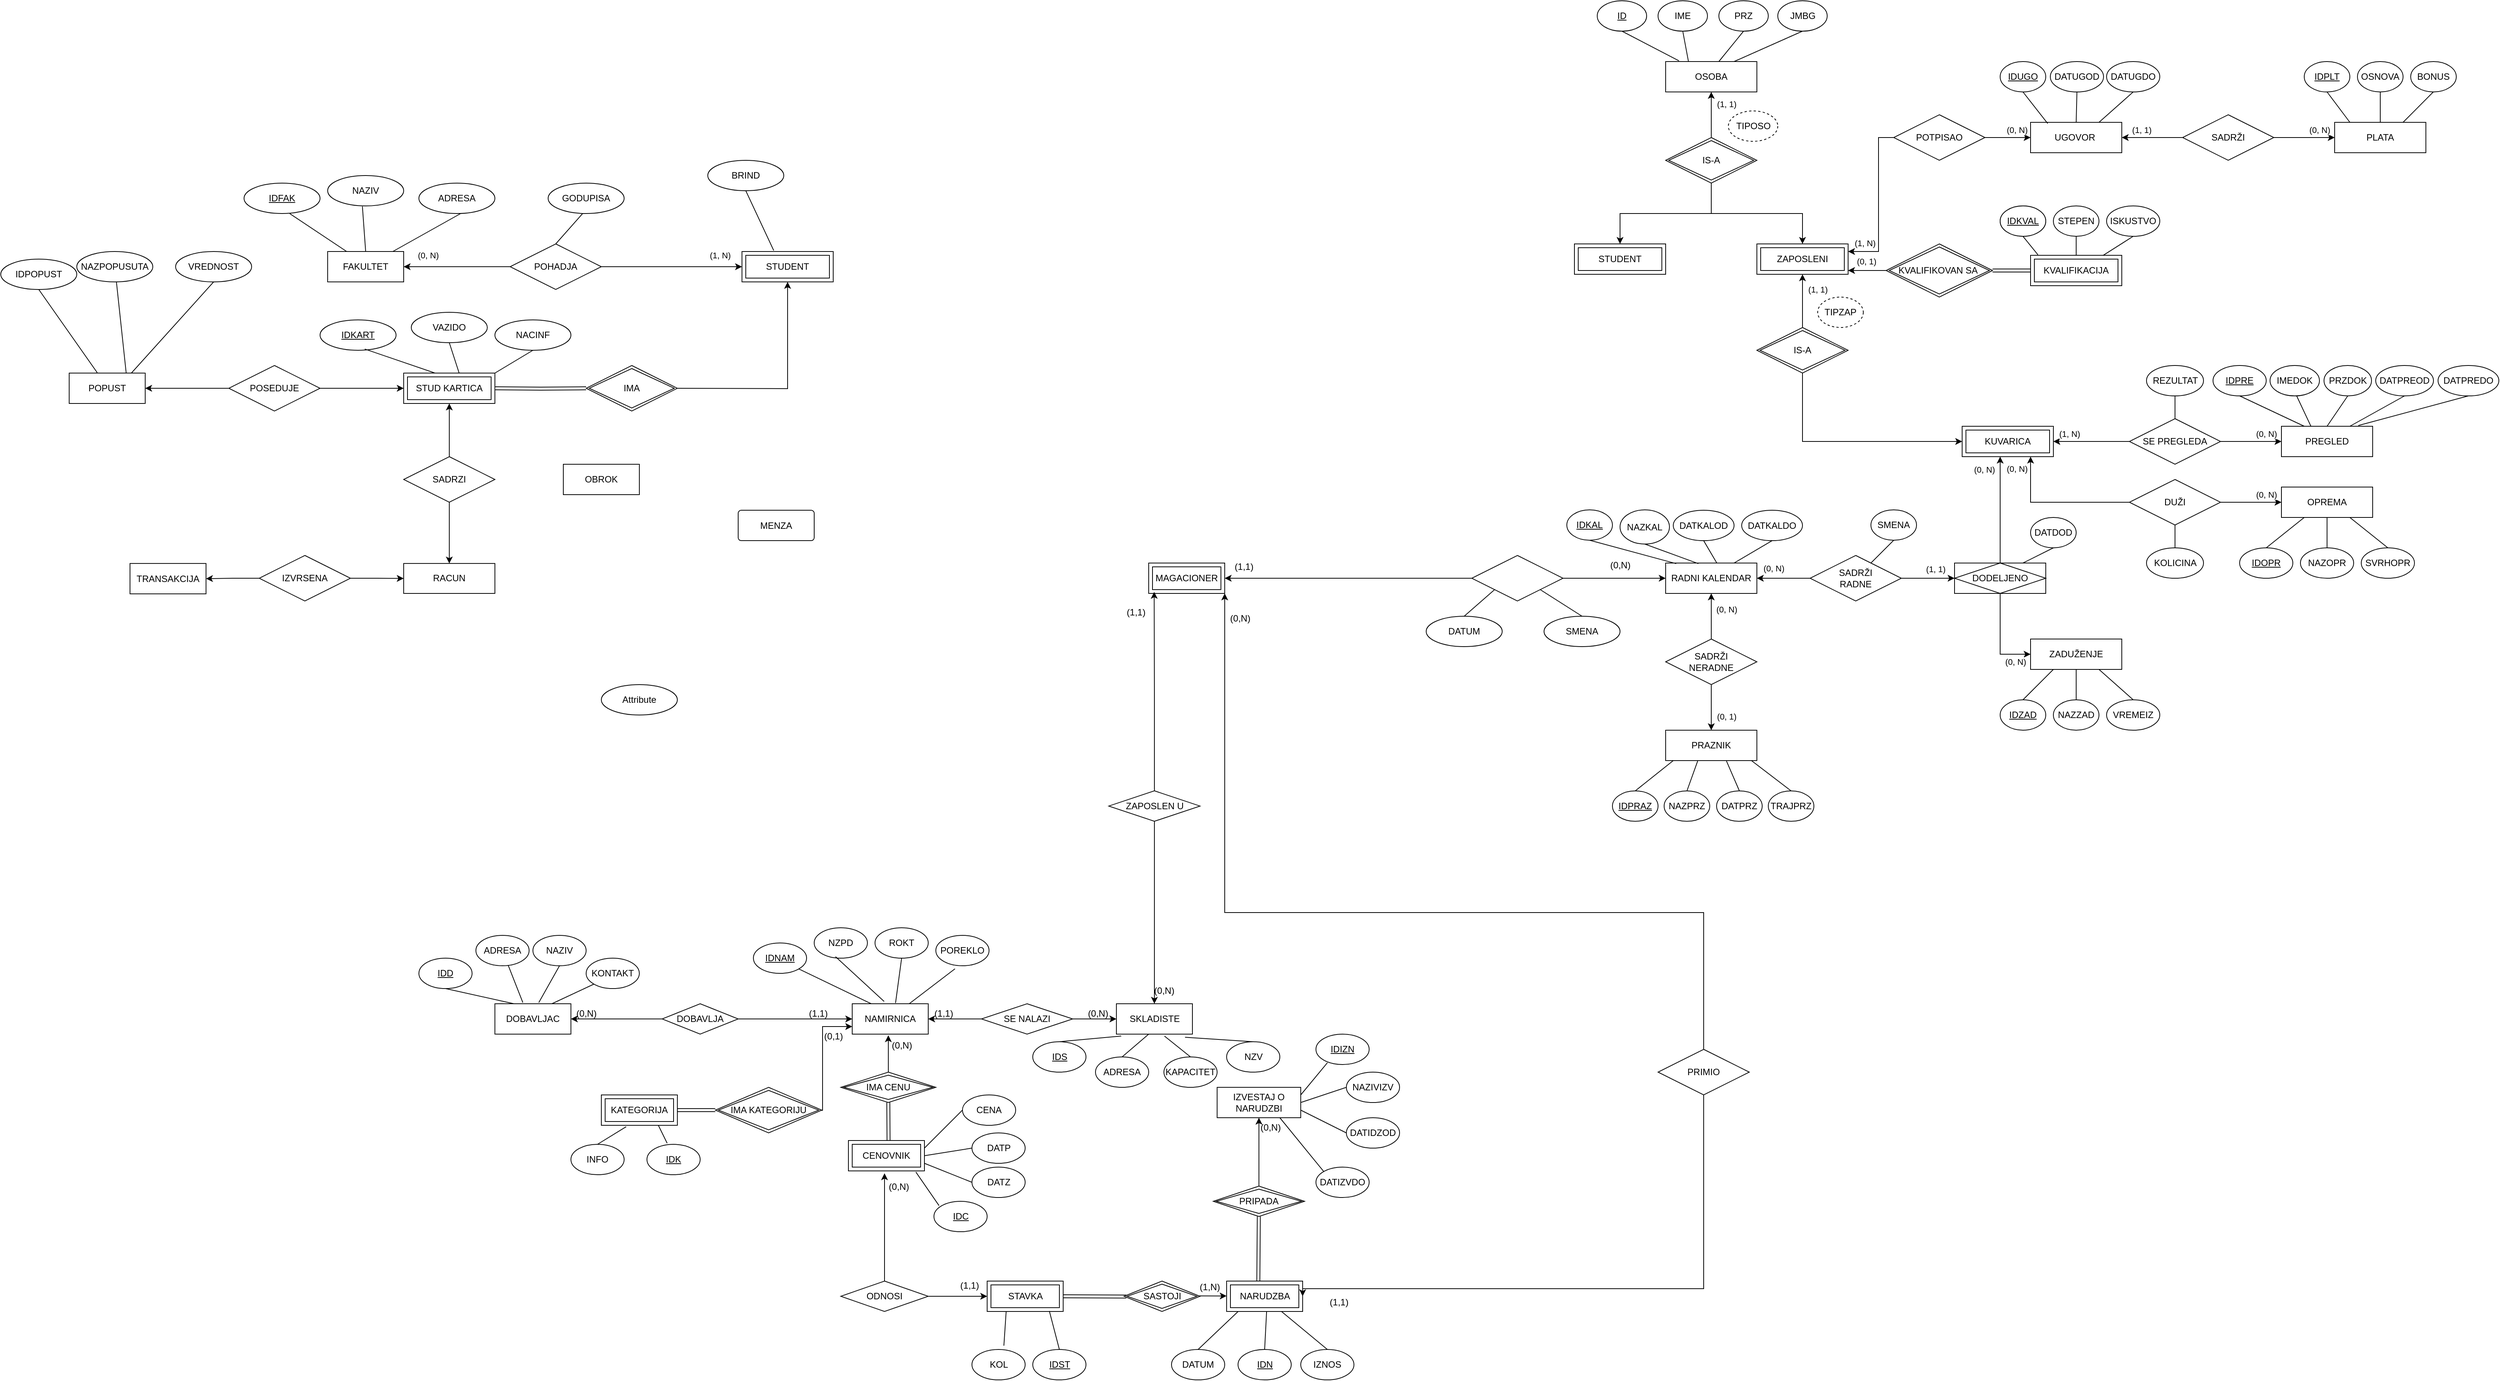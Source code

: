 <mxfile version="21.3.2" type="github">
  <diagram name="Page-1" id="e56a1550-8fbb-45ad-956c-1786394a9013">
    <mxGraphModel dx="3904" dy="1063" grid="1" gridSize="10" guides="1" tooltips="1" connect="1" arrows="1" fold="1" page="1" pageScale="1" pageWidth="1700" pageHeight="1100" background="none" math="0" shadow="0">
      <root>
        <mxCell id="0" />
        <mxCell id="1" parent="0" />
        <mxCell id="bUNf0cNvldC5ubmhBDVS-56" value="PREGLED" style="whiteSpace=wrap;html=1;align=center;" parent="1" vertex="1">
          <mxGeometry x="1610" y="600" width="120" height="40" as="geometry" />
        </mxCell>
        <mxCell id="bUNf0cNvldC5ubmhBDVS-64" value="" style="endArrow=none;html=1;rounded=0;entryX=0.25;entryY=0;entryDx=0;entryDy=0;exitX=0.5;exitY=1;exitDx=0;exitDy=0;" parent="1" source="bUNf0cNvldC5ubmhBDVS-73" target="bUNf0cNvldC5ubmhBDVS-56" edge="1">
          <mxGeometry relative="1" as="geometry">
            <mxPoint x="1480" y="540" as="sourcePoint" />
            <mxPoint x="1480" y="590" as="targetPoint" />
          </mxGeometry>
        </mxCell>
        <mxCell id="bUNf0cNvldC5ubmhBDVS-65" value="" style="resizable=0;html=1;whiteSpace=wrap;align=right;verticalAlign=bottom;" parent="bUNf0cNvldC5ubmhBDVS-64" connectable="0" vertex="1">
          <mxGeometry x="1" relative="1" as="geometry" />
        </mxCell>
        <mxCell id="bUNf0cNvldC5ubmhBDVS-131" style="edgeStyle=orthogonalEdgeStyle;rounded=0;orthogonalLoop=1;jettySize=auto;html=1;" parent="1" source="bUNf0cNvldC5ubmhBDVS-70" target="bUNf0cNvldC5ubmhBDVS-122" edge="1">
          <mxGeometry relative="1" as="geometry">
            <Array as="points">
              <mxPoint x="1380" y="620" />
              <mxPoint x="1380" y="620" />
            </Array>
          </mxGeometry>
        </mxCell>
        <mxCell id="bUNf0cNvldC5ubmhBDVS-150" value="(1, N)" style="edgeLabel;html=1;align=center;verticalAlign=middle;resizable=0;points=[];" parent="bUNf0cNvldC5ubmhBDVS-131" vertex="1" connectable="0">
          <mxGeometry x="0.77" y="-1" relative="1" as="geometry">
            <mxPoint x="9" y="-9" as="offset" />
          </mxGeometry>
        </mxCell>
        <mxCell id="bUNf0cNvldC5ubmhBDVS-132" style="edgeStyle=orthogonalEdgeStyle;rounded=0;orthogonalLoop=1;jettySize=auto;html=1;" parent="1" source="bUNf0cNvldC5ubmhBDVS-70" target="bUNf0cNvldC5ubmhBDVS-56" edge="1">
          <mxGeometry relative="1" as="geometry">
            <Array as="points">
              <mxPoint x="1590" y="620" />
              <mxPoint x="1590" y="620" />
            </Array>
          </mxGeometry>
        </mxCell>
        <mxCell id="bUNf0cNvldC5ubmhBDVS-151" value="(0, N)" style="edgeLabel;html=1;align=center;verticalAlign=middle;resizable=0;points=[];" parent="bUNf0cNvldC5ubmhBDVS-132" vertex="1" connectable="0">
          <mxGeometry x="0.716" relative="1" as="geometry">
            <mxPoint x="-9" y="-10" as="offset" />
          </mxGeometry>
        </mxCell>
        <mxCell id="bUNf0cNvldC5ubmhBDVS-70" value="SE PREGLEDA" style="shape=rhombus;perimeter=rhombusPerimeter;whiteSpace=wrap;html=1;align=center;" parent="1" vertex="1">
          <mxGeometry x="1410" y="590" width="120" height="60" as="geometry" />
        </mxCell>
        <mxCell id="bUNf0cNvldC5ubmhBDVS-73" value="&lt;u&gt;IDPRE&lt;/u&gt;" style="ellipse;whiteSpace=wrap;html=1;align=center;" parent="1" vertex="1">
          <mxGeometry x="1520" y="520" width="70" height="40" as="geometry" />
        </mxCell>
        <mxCell id="bUNf0cNvldC5ubmhBDVS-76" value="OPREMA" style="whiteSpace=wrap;html=1;align=center;" parent="1" vertex="1">
          <mxGeometry x="1610" y="680" width="120" height="40" as="geometry" />
        </mxCell>
        <mxCell id="bUNf0cNvldC5ubmhBDVS-79" value="" style="edgeStyle=orthogonalEdgeStyle;rounded=0;orthogonalLoop=1;jettySize=auto;html=1;" parent="1" source="bUNf0cNvldC5ubmhBDVS-77" target="bUNf0cNvldC5ubmhBDVS-76" edge="1">
          <mxGeometry relative="1" as="geometry">
            <Array as="points">
              <mxPoint x="1560" y="700" />
              <mxPoint x="1560" y="700" />
            </Array>
          </mxGeometry>
        </mxCell>
        <mxCell id="bUNf0cNvldC5ubmhBDVS-154" value="(0, N)" style="edgeLabel;html=1;align=center;verticalAlign=middle;resizable=0;points=[];" parent="bUNf0cNvldC5ubmhBDVS-79" vertex="1" connectable="0">
          <mxGeometry x="0.692" relative="1" as="geometry">
            <mxPoint x="-8" y="-10" as="offset" />
          </mxGeometry>
        </mxCell>
        <mxCell id="bUNf0cNvldC5ubmhBDVS-138" style="edgeStyle=orthogonalEdgeStyle;rounded=0;orthogonalLoop=1;jettySize=auto;html=1;entryX=0.75;entryY=1;entryDx=0;entryDy=0;" parent="1" source="bUNf0cNvldC5ubmhBDVS-77" target="bUNf0cNvldC5ubmhBDVS-122" edge="1">
          <mxGeometry relative="1" as="geometry" />
        </mxCell>
        <mxCell id="bUNf0cNvldC5ubmhBDVS-155" value="(0, N)" style="edgeLabel;html=1;align=center;verticalAlign=middle;resizable=0;points=[];" parent="bUNf0cNvldC5ubmhBDVS-138" vertex="1" connectable="0">
          <mxGeometry x="0.842" y="1" relative="1" as="geometry">
            <mxPoint x="-17" y="1" as="offset" />
          </mxGeometry>
        </mxCell>
        <mxCell id="bUNf0cNvldC5ubmhBDVS-77" value="DUŽI" style="rhombus;whiteSpace=wrap;html=1;" parent="1" vertex="1">
          <mxGeometry x="1410" y="670" width="120" height="60" as="geometry" />
        </mxCell>
        <mxCell id="bUNf0cNvldC5ubmhBDVS-85" value="ZADUŽENJE" style="whiteSpace=wrap;html=1;align=center;" parent="1" vertex="1">
          <mxGeometry x="1280" y="880" width="120" height="40" as="geometry" />
        </mxCell>
        <mxCell id="bUNf0cNvldC5ubmhBDVS-87" style="edgeStyle=orthogonalEdgeStyle;rounded=0;orthogonalLoop=1;jettySize=auto;html=1;exitX=0.5;exitY=1;exitDx=0;exitDy=0;" parent="1" source="bUNf0cNvldC5ubmhBDVS-77" target="bUNf0cNvldC5ubmhBDVS-77" edge="1">
          <mxGeometry relative="1" as="geometry" />
        </mxCell>
        <mxCell id="bUNf0cNvldC5ubmhBDVS-90" style="edgeStyle=orthogonalEdgeStyle;rounded=0;orthogonalLoop=1;jettySize=auto;html=1;entryX=0;entryY=0.5;entryDx=0;entryDy=0;exitX=0.5;exitY=1;exitDx=0;exitDy=0;" parent="1" source="bUNf0cNvldC5ubmhBDVS-244" target="bUNf0cNvldC5ubmhBDVS-85" edge="1">
          <mxGeometry relative="1" as="geometry">
            <mxPoint x="1240.034" y="829.979" as="sourcePoint" />
          </mxGeometry>
        </mxCell>
        <mxCell id="bUNf0cNvldC5ubmhBDVS-153" value="(0, N)" style="edgeLabel;html=1;align=center;verticalAlign=middle;resizable=0;points=[];" parent="bUNf0cNvldC5ubmhBDVS-90" vertex="1" connectable="0">
          <mxGeometry x="0.667" y="-1" relative="1" as="geometry">
            <mxPoint y="9" as="offset" />
          </mxGeometry>
        </mxCell>
        <mxCell id="bUNf0cNvldC5ubmhBDVS-92" value="DATDOD" style="ellipse;whiteSpace=wrap;html=1;align=center;" parent="1" vertex="1">
          <mxGeometry x="1280" y="720" width="60" height="40" as="geometry" />
        </mxCell>
        <mxCell id="bUNf0cNvldC5ubmhBDVS-116" value="OSOBA" style="whiteSpace=wrap;html=1;align=center;" parent="1" vertex="1">
          <mxGeometry x="800" y="120" width="120" height="40" as="geometry" />
        </mxCell>
        <mxCell id="bUNf0cNvldC5ubmhBDVS-120" value="" style="edgeStyle=orthogonalEdgeStyle;rounded=0;orthogonalLoop=1;jettySize=auto;html=1;" parent="1" source="bUNf0cNvldC5ubmhBDVS-118" target="bUNf0cNvldC5ubmhBDVS-116" edge="1">
          <mxGeometry relative="1" as="geometry" />
        </mxCell>
        <mxCell id="bUNf0cNvldC5ubmhBDVS-278" value="(1, 1)" style="edgeLabel;html=1;align=center;verticalAlign=middle;resizable=0;points=[];" parent="bUNf0cNvldC5ubmhBDVS-120" connectable="0" vertex="1">
          <mxGeometry x="0.306" y="-1" relative="1" as="geometry">
            <mxPoint x="19" y="-5" as="offset" />
          </mxGeometry>
        </mxCell>
        <mxCell id="bUNf0cNvldC5ubmhBDVS-125" style="edgeStyle=orthogonalEdgeStyle;rounded=0;orthogonalLoop=1;jettySize=auto;html=1;entryX=0.5;entryY=0;entryDx=0;entryDy=0;" parent="1" source="bUNf0cNvldC5ubmhBDVS-118" target="bUNf0cNvldC5ubmhBDVS-121" edge="1">
          <mxGeometry relative="1" as="geometry" />
        </mxCell>
        <mxCell id="bUNf0cNvldC5ubmhBDVS-149" style="edgeStyle=orthogonalEdgeStyle;rounded=0;orthogonalLoop=1;jettySize=auto;html=1;" parent="1" source="bUNf0cNvldC5ubmhBDVS-118" target="bUNf0cNvldC5ubmhBDVS-147" edge="1">
          <mxGeometry relative="1" as="geometry" />
        </mxCell>
        <mxCell id="bUNf0cNvldC5ubmhBDVS-118" value="IS-A" style="shape=rhombus;double=1;perimeter=rhombusPerimeter;whiteSpace=wrap;html=1;align=center;" parent="1" vertex="1">
          <mxGeometry x="800" y="220" width="120" height="60" as="geometry" />
        </mxCell>
        <mxCell id="bUNf0cNvldC5ubmhBDVS-121" value="STUDENT" style="shape=ext;margin=3;double=1;whiteSpace=wrap;html=1;align=center;" parent="1" vertex="1">
          <mxGeometry x="680" y="360" width="120" height="40" as="geometry" />
        </mxCell>
        <mxCell id="bUNf0cNvldC5ubmhBDVS-122" value="KUVARICA" style="shape=ext;margin=3;double=1;whiteSpace=wrap;html=1;align=center;" parent="1" vertex="1">
          <mxGeometry x="1190" y="600" width="120" height="40" as="geometry" />
        </mxCell>
        <mxCell id="bUNf0cNvldC5ubmhBDVS-133" value="REZULTAT" style="ellipse;whiteSpace=wrap;html=1;align=center;" parent="1" vertex="1">
          <mxGeometry x="1432.5" y="520" width="75" height="40" as="geometry" />
        </mxCell>
        <mxCell id="bUNf0cNvldC5ubmhBDVS-135" value="" style="endArrow=none;html=1;rounded=0;entryX=0.5;entryY=0;entryDx=0;entryDy=0;exitX=0.5;exitY=1;exitDx=0;exitDy=0;" parent="1" source="bUNf0cNvldC5ubmhBDVS-133" target="bUNf0cNvldC5ubmhBDVS-70" edge="1">
          <mxGeometry relative="1" as="geometry">
            <mxPoint x="1455" y="532" as="sourcePoint" />
            <mxPoint x="1485" y="610" as="targetPoint" />
          </mxGeometry>
        </mxCell>
        <mxCell id="bUNf0cNvldC5ubmhBDVS-136" value="" style="resizable=0;html=1;whiteSpace=wrap;align=right;verticalAlign=bottom;" parent="bUNf0cNvldC5ubmhBDVS-135" connectable="0" vertex="1">
          <mxGeometry x="1" relative="1" as="geometry" />
        </mxCell>
        <mxCell id="bUNf0cNvldC5ubmhBDVS-139" value="&lt;u&gt;ID&lt;/u&gt;" style="ellipse;whiteSpace=wrap;html=1;align=center;" parent="1" vertex="1">
          <mxGeometry x="710" y="40" width="65" height="40" as="geometry" />
        </mxCell>
        <mxCell id="bUNf0cNvldC5ubmhBDVS-140" value="IME" style="ellipse;whiteSpace=wrap;html=1;align=center;" parent="1" vertex="1">
          <mxGeometry x="790" y="40" width="65" height="40" as="geometry" />
        </mxCell>
        <mxCell id="bUNf0cNvldC5ubmhBDVS-141" value="PRZ" style="ellipse;whiteSpace=wrap;html=1;align=center;" parent="1" vertex="1">
          <mxGeometry x="870" y="40" width="65" height="40" as="geometry" />
        </mxCell>
        <mxCell id="bUNf0cNvldC5ubmhBDVS-142" value="JMBG" style="ellipse;whiteSpace=wrap;html=1;align=center;" parent="1" vertex="1">
          <mxGeometry x="947.5" y="40" width="65" height="40" as="geometry" />
        </mxCell>
        <mxCell id="bUNf0cNvldC5ubmhBDVS-143" value="" style="endArrow=none;html=1;rounded=0;exitX=0.5;exitY=1;exitDx=0;exitDy=0;entryX=0.146;entryY=-0.024;entryDx=0;entryDy=0;entryPerimeter=0;" parent="1" source="bUNf0cNvldC5ubmhBDVS-139" target="bUNf0cNvldC5ubmhBDVS-116" edge="1">
          <mxGeometry relative="1" as="geometry">
            <mxPoint x="1000" y="580" as="sourcePoint" />
            <mxPoint x="1160" y="580" as="targetPoint" />
          </mxGeometry>
        </mxCell>
        <mxCell id="bUNf0cNvldC5ubmhBDVS-144" value="" style="endArrow=none;html=1;rounded=0;exitX=0.5;exitY=1;exitDx=0;exitDy=0;entryX=0.25;entryY=0;entryDx=0;entryDy=0;" parent="1" source="bUNf0cNvldC5ubmhBDVS-140" target="bUNf0cNvldC5ubmhBDVS-116" edge="1">
          <mxGeometry relative="1" as="geometry">
            <mxPoint x="798.5" y="60" as="sourcePoint" />
            <mxPoint x="921.5" y="119" as="targetPoint" />
          </mxGeometry>
        </mxCell>
        <mxCell id="bUNf0cNvldC5ubmhBDVS-145" value="" style="endArrow=none;html=1;rounded=0;exitX=0.5;exitY=1;exitDx=0;exitDy=0;entryX=0.583;entryY=0;entryDx=0;entryDy=0;entryPerimeter=0;" parent="1" source="bUNf0cNvldC5ubmhBDVS-141" target="bUNf0cNvldC5ubmhBDVS-116" edge="1">
          <mxGeometry relative="1" as="geometry">
            <mxPoint x="715" y="80" as="sourcePoint" />
            <mxPoint x="838" y="139" as="targetPoint" />
          </mxGeometry>
        </mxCell>
        <mxCell id="bUNf0cNvldC5ubmhBDVS-146" value="" style="endArrow=none;html=1;rounded=0;exitX=0.5;exitY=1;exitDx=0;exitDy=0;entryX=0.75;entryY=0;entryDx=0;entryDy=0;" parent="1" source="bUNf0cNvldC5ubmhBDVS-142" target="bUNf0cNvldC5ubmhBDVS-116" edge="1">
          <mxGeometry relative="1" as="geometry">
            <mxPoint x="725" y="90" as="sourcePoint" />
            <mxPoint x="900" y="120" as="targetPoint" />
          </mxGeometry>
        </mxCell>
        <mxCell id="bUNf0cNvldC5ubmhBDVS-147" value="ZAPOSLENI" style="shape=ext;margin=3;double=1;whiteSpace=wrap;html=1;align=center;" parent="1" vertex="1">
          <mxGeometry x="920" y="360" width="120" height="40" as="geometry" />
        </mxCell>
        <mxCell id="bUNf0cNvldC5ubmhBDVS-157" value="KOLICINA" style="ellipse;whiteSpace=wrap;html=1;align=center;" parent="1" vertex="1">
          <mxGeometry x="1432.5" y="760" width="75" height="40" as="geometry" />
        </mxCell>
        <mxCell id="bUNf0cNvldC5ubmhBDVS-158" value="" style="endArrow=none;html=1;rounded=0;exitX=0.5;exitY=1;exitDx=0;exitDy=0;entryX=0.5;entryY=0;entryDx=0;entryDy=0;" parent="1" source="bUNf0cNvldC5ubmhBDVS-77" target="bUNf0cNvldC5ubmhBDVS-157" edge="1">
          <mxGeometry relative="1" as="geometry">
            <mxPoint x="1370" y="480" as="sourcePoint" />
            <mxPoint x="1530" y="480" as="targetPoint" />
          </mxGeometry>
        </mxCell>
        <mxCell id="bUNf0cNvldC5ubmhBDVS-159" value="UGOVOR&amp;nbsp;" style="whiteSpace=wrap;html=1;align=center;" parent="1" vertex="1">
          <mxGeometry x="1280" y="200" width="120" height="40" as="geometry" />
        </mxCell>
        <mxCell id="bUNf0cNvldC5ubmhBDVS-160" value="PLATA" style="whiteSpace=wrap;html=1;align=center;" parent="1" vertex="1">
          <mxGeometry x="1680" y="200" width="120" height="40" as="geometry" />
        </mxCell>
        <mxCell id="bUNf0cNvldC5ubmhBDVS-169" style="edgeStyle=orthogonalEdgeStyle;rounded=0;orthogonalLoop=1;jettySize=auto;html=1;entryX=0;entryY=0.5;entryDx=0;entryDy=0;" parent="1" source="bUNf0cNvldC5ubmhBDVS-161" target="bUNf0cNvldC5ubmhBDVS-159" edge="1">
          <mxGeometry relative="1" as="geometry" />
        </mxCell>
        <mxCell id="bUNf0cNvldC5ubmhBDVS-180" value="(0, N)" style="edgeLabel;html=1;align=center;verticalAlign=middle;resizable=0;points=[];" parent="bUNf0cNvldC5ubmhBDVS-169" vertex="1" connectable="0">
          <mxGeometry x="0.383" relative="1" as="geometry">
            <mxPoint y="-10" as="offset" />
          </mxGeometry>
        </mxCell>
        <mxCell id="bUNf0cNvldC5ubmhBDVS-173" style="edgeStyle=orthogonalEdgeStyle;rounded=0;orthogonalLoop=1;jettySize=auto;html=1;entryX=1;entryY=0.25;entryDx=0;entryDy=0;" parent="1" source="bUNf0cNvldC5ubmhBDVS-161" target="bUNf0cNvldC5ubmhBDVS-147" edge="1">
          <mxGeometry relative="1" as="geometry">
            <Array as="points">
              <mxPoint x="1080" y="220" />
              <mxPoint x="1080" y="370" />
            </Array>
          </mxGeometry>
        </mxCell>
        <mxCell id="bUNf0cNvldC5ubmhBDVS-177" value="(1, N)" style="edgeLabel;html=1;align=center;verticalAlign=middle;resizable=0;points=[];" parent="bUNf0cNvldC5ubmhBDVS-173" vertex="1" connectable="0">
          <mxGeometry x="0.822" y="1" relative="1" as="geometry">
            <mxPoint x="3" y="-12" as="offset" />
          </mxGeometry>
        </mxCell>
        <mxCell id="bUNf0cNvldC5ubmhBDVS-161" value="POTPISAO" style="shape=rhombus;perimeter=rhombusPerimeter;whiteSpace=wrap;html=1;align=center;" parent="1" vertex="1">
          <mxGeometry x="1100" y="190" width="120" height="60" as="geometry" />
        </mxCell>
        <mxCell id="bUNf0cNvldC5ubmhBDVS-165" style="edgeStyle=orthogonalEdgeStyle;rounded=0;orthogonalLoop=1;jettySize=auto;html=1;entryX=1;entryY=0.5;entryDx=0;entryDy=0;" parent="1" source="bUNf0cNvldC5ubmhBDVS-164" target="bUNf0cNvldC5ubmhBDVS-159" edge="1">
          <mxGeometry relative="1" as="geometry" />
        </mxCell>
        <mxCell id="bUNf0cNvldC5ubmhBDVS-220" value="(1, 1)" style="edgeLabel;html=1;align=center;verticalAlign=middle;resizable=0;points=[];" parent="bUNf0cNvldC5ubmhBDVS-165" connectable="0" vertex="1">
          <mxGeometry x="0.302" relative="1" as="geometry">
            <mxPoint x="-2" y="-10" as="offset" />
          </mxGeometry>
        </mxCell>
        <mxCell id="bUNf0cNvldC5ubmhBDVS-166" style="edgeStyle=orthogonalEdgeStyle;rounded=0;orthogonalLoop=1;jettySize=auto;html=1;entryX=0;entryY=0.5;entryDx=0;entryDy=0;" parent="1" source="bUNf0cNvldC5ubmhBDVS-164" target="bUNf0cNvldC5ubmhBDVS-160" edge="1">
          <mxGeometry relative="1" as="geometry" />
        </mxCell>
        <mxCell id="bUNf0cNvldC5ubmhBDVS-175" value="(0, N)" style="edgeLabel;html=1;align=center;verticalAlign=middle;resizable=0;points=[];" parent="bUNf0cNvldC5ubmhBDVS-166" vertex="1" connectable="0">
          <mxGeometry x="0.65" y="1" relative="1" as="geometry">
            <mxPoint x="-6" y="-9" as="offset" />
          </mxGeometry>
        </mxCell>
        <mxCell id="bUNf0cNvldC5ubmhBDVS-164" value="SADRŽI" style="shape=rhombus;perimeter=rhombusPerimeter;whiteSpace=wrap;html=1;align=center;" parent="1" vertex="1">
          <mxGeometry x="1480" y="190" width="120" height="60" as="geometry" />
        </mxCell>
        <mxCell id="bUNf0cNvldC5ubmhBDVS-181" value="&lt;u&gt;IDPLT&lt;/u&gt;" style="ellipse;whiteSpace=wrap;html=1;align=center;" parent="1" vertex="1">
          <mxGeometry x="1640" y="120" width="60" height="40" as="geometry" />
        </mxCell>
        <mxCell id="bUNf0cNvldC5ubmhBDVS-182" value="BONUS" style="ellipse;whiteSpace=wrap;html=1;align=center;" parent="1" vertex="1">
          <mxGeometry x="1780" y="120" width="60" height="40" as="geometry" />
        </mxCell>
        <mxCell id="bUNf0cNvldC5ubmhBDVS-183" value="OSNOVA" style="ellipse;whiteSpace=wrap;html=1;align=center;" parent="1" vertex="1">
          <mxGeometry x="1710" y="120" width="60" height="40" as="geometry" />
        </mxCell>
        <mxCell id="bUNf0cNvldC5ubmhBDVS-184" value="" style="endArrow=none;html=1;rounded=0;exitX=0.5;exitY=1;exitDx=0;exitDy=0;entryX=0.167;entryY=0;entryDx=0;entryDy=0;entryPerimeter=0;" parent="1" source="bUNf0cNvldC5ubmhBDVS-181" target="bUNf0cNvldC5ubmhBDVS-160" edge="1">
          <mxGeometry relative="1" as="geometry">
            <mxPoint x="1590" y="110" as="sourcePoint" />
            <mxPoint x="1750" y="110" as="targetPoint" />
          </mxGeometry>
        </mxCell>
        <mxCell id="bUNf0cNvldC5ubmhBDVS-185" value="" style="endArrow=none;html=1;rounded=0;entryX=0.5;entryY=1;entryDx=0;entryDy=0;" parent="1" target="bUNf0cNvldC5ubmhBDVS-183" edge="1">
          <mxGeometry relative="1" as="geometry">
            <mxPoint x="1740" y="200" as="sourcePoint" />
            <mxPoint x="1750" y="110" as="targetPoint" />
          </mxGeometry>
        </mxCell>
        <mxCell id="bUNf0cNvldC5ubmhBDVS-186" value="" style="endArrow=none;html=1;rounded=0;entryX=0.5;entryY=1;entryDx=0;entryDy=0;exitX=0.75;exitY=0;exitDx=0;exitDy=0;" parent="1" source="bUNf0cNvldC5ubmhBDVS-160" edge="1">
          <mxGeometry relative="1" as="geometry">
            <mxPoint x="1809.76" y="200" as="sourcePoint" />
            <mxPoint x="1809.76" y="160" as="targetPoint" />
          </mxGeometry>
        </mxCell>
        <mxCell id="bUNf0cNvldC5ubmhBDVS-187" value="&lt;u&gt;IDUGO&lt;/u&gt;" style="ellipse;whiteSpace=wrap;html=1;align=center;" parent="1" vertex="1">
          <mxGeometry x="1240" y="120" width="60" height="40" as="geometry" />
        </mxCell>
        <mxCell id="bUNf0cNvldC5ubmhBDVS-188" value="DATUGOD" style="ellipse;whiteSpace=wrap;html=1;align=center;" parent="1" vertex="1">
          <mxGeometry x="1306" y="120" width="70" height="40" as="geometry" />
        </mxCell>
        <mxCell id="bUNf0cNvldC5ubmhBDVS-189" value="DATUGDO" style="ellipse;whiteSpace=wrap;html=1;align=center;" parent="1" vertex="1">
          <mxGeometry x="1380" y="120" width="70" height="40" as="geometry" />
        </mxCell>
        <mxCell id="bUNf0cNvldC5ubmhBDVS-190" value="" style="endArrow=none;html=1;rounded=0;exitX=0.5;exitY=1;exitDx=0;exitDy=0;entryX=0.188;entryY=0.039;entryDx=0;entryDy=0;entryPerimeter=0;" parent="1" source="bUNf0cNvldC5ubmhBDVS-187" target="bUNf0cNvldC5ubmhBDVS-159" edge="1">
          <mxGeometry relative="1" as="geometry">
            <mxPoint x="1410" y="180" as="sourcePoint" />
            <mxPoint x="1570" y="180" as="targetPoint" />
          </mxGeometry>
        </mxCell>
        <mxCell id="bUNf0cNvldC5ubmhBDVS-191" value="" style="endArrow=none;html=1;rounded=0;exitX=0.5;exitY=1;exitDx=0;exitDy=0;entryX=0.5;entryY=0;entryDx=0;entryDy=0;" parent="1" source="bUNf0cNvldC5ubmhBDVS-188" target="bUNf0cNvldC5ubmhBDVS-159" edge="1">
          <mxGeometry relative="1" as="geometry">
            <mxPoint x="1280" y="170" as="sourcePoint" />
            <mxPoint x="1313" y="212" as="targetPoint" />
          </mxGeometry>
        </mxCell>
        <mxCell id="bUNf0cNvldC5ubmhBDVS-192" value="" style="endArrow=none;html=1;rounded=0;exitX=0.5;exitY=1;exitDx=0;exitDy=0;entryX=0.75;entryY=0;entryDx=0;entryDy=0;" parent="1" source="bUNf0cNvldC5ubmhBDVS-189" target="bUNf0cNvldC5ubmhBDVS-159" edge="1">
          <mxGeometry relative="1" as="geometry">
            <mxPoint x="1350" y="170" as="sourcePoint" />
            <mxPoint x="1350" y="210" as="targetPoint" />
          </mxGeometry>
        </mxCell>
        <mxCell id="bUNf0cNvldC5ubmhBDVS-194" value="DATPREOD" style="ellipse;whiteSpace=wrap;html=1;align=center;" parent="1" vertex="1">
          <mxGeometry x="1734" y="520" width="76" height="40" as="geometry" />
        </mxCell>
        <mxCell id="bUNf0cNvldC5ubmhBDVS-196" value="DATPREDO" style="ellipse;whiteSpace=wrap;html=1;align=center;" parent="1" vertex="1">
          <mxGeometry x="1816" y="520" width="80" height="40" as="geometry" />
        </mxCell>
        <mxCell id="bUNf0cNvldC5ubmhBDVS-197" value="" style="endArrow=none;html=1;rounded=0;exitX=0.5;exitY=1;exitDx=0;exitDy=0;entryX=0.843;entryY=-0.025;entryDx=0;entryDy=0;entryPerimeter=0;" parent="1" source="bUNf0cNvldC5ubmhBDVS-196" target="bUNf0cNvldC5ubmhBDVS-56" edge="1">
          <mxGeometry relative="1" as="geometry">
            <mxPoint x="1455" y="580" as="sourcePoint" />
            <mxPoint x="1835" y="600" as="targetPoint" />
          </mxGeometry>
        </mxCell>
        <mxCell id="bUNf0cNvldC5ubmhBDVS-198" value="&lt;u&gt;IDOPR&lt;/u&gt;" style="ellipse;whiteSpace=wrap;html=1;align=center;" parent="1" vertex="1">
          <mxGeometry x="1555" y="760" width="70" height="40" as="geometry" />
        </mxCell>
        <mxCell id="bUNf0cNvldC5ubmhBDVS-199" value="NAZOPR" style="ellipse;whiteSpace=wrap;html=1;align=center;" parent="1" vertex="1">
          <mxGeometry x="1635" y="760" width="70" height="40" as="geometry" />
        </mxCell>
        <mxCell id="bUNf0cNvldC5ubmhBDVS-201" value="SVRHOPR" style="ellipse;whiteSpace=wrap;html=1;align=center;" parent="1" vertex="1">
          <mxGeometry x="1715" y="760" width="70" height="40" as="geometry" />
        </mxCell>
        <mxCell id="bUNf0cNvldC5ubmhBDVS-202" value="" style="endArrow=none;html=1;rounded=0;exitX=0.5;exitY=0;exitDx=0;exitDy=0;entryX=0.25;entryY=1;entryDx=0;entryDy=0;" parent="1" source="bUNf0cNvldC5ubmhBDVS-198" target="bUNf0cNvldC5ubmhBDVS-76" edge="1">
          <mxGeometry relative="1" as="geometry">
            <mxPoint x="1710" y="590" as="sourcePoint" />
            <mxPoint x="1660" y="720" as="targetPoint" />
          </mxGeometry>
        </mxCell>
        <mxCell id="bUNf0cNvldC5ubmhBDVS-203" value="" style="endArrow=none;html=1;rounded=0;exitX=0.5;exitY=0;exitDx=0;exitDy=0;entryX=0.5;entryY=1;entryDx=0;entryDy=0;" parent="1" source="bUNf0cNvldC5ubmhBDVS-199" target="bUNf0cNvldC5ubmhBDVS-76" edge="1">
          <mxGeometry relative="1" as="geometry">
            <mxPoint x="1600" y="770" as="sourcePoint" />
            <mxPoint x="1650" y="730" as="targetPoint" />
          </mxGeometry>
        </mxCell>
        <mxCell id="bUNf0cNvldC5ubmhBDVS-204" value="" style="endArrow=none;html=1;rounded=0;exitX=0.5;exitY=0;exitDx=0;exitDy=0;entryX=0.75;entryY=1;entryDx=0;entryDy=0;" parent="1" source="bUNf0cNvldC5ubmhBDVS-201" target="bUNf0cNvldC5ubmhBDVS-76" edge="1">
          <mxGeometry relative="1" as="geometry">
            <mxPoint x="1680" y="770" as="sourcePoint" />
            <mxPoint x="1680" y="730" as="targetPoint" />
          </mxGeometry>
        </mxCell>
        <mxCell id="bUNf0cNvldC5ubmhBDVS-206" style="edgeStyle=orthogonalEdgeStyle;rounded=0;orthogonalLoop=1;jettySize=auto;html=1;entryX=0.5;entryY=1;entryDx=0;entryDy=0;" parent="1" source="bUNf0cNvldC5ubmhBDVS-205" target="bUNf0cNvldC5ubmhBDVS-147" edge="1">
          <mxGeometry relative="1" as="geometry" />
        </mxCell>
        <mxCell id="bUNf0cNvldC5ubmhBDVS-274" value="(1, 1)" style="edgeLabel;html=1;align=center;verticalAlign=middle;resizable=0;points=[];" parent="bUNf0cNvldC5ubmhBDVS-206" connectable="0" vertex="1">
          <mxGeometry x="0.31" relative="1" as="geometry">
            <mxPoint x="20" y="-4" as="offset" />
          </mxGeometry>
        </mxCell>
        <mxCell id="bUNf0cNvldC5ubmhBDVS-273" style="edgeStyle=orthogonalEdgeStyle;rounded=0;orthogonalLoop=1;jettySize=auto;html=1;entryX=0;entryY=0.5;entryDx=0;entryDy=0;exitX=0.5;exitY=1;exitDx=0;exitDy=0;" parent="1" source="bUNf0cNvldC5ubmhBDVS-205" target="bUNf0cNvldC5ubmhBDVS-122" edge="1">
          <mxGeometry relative="1" as="geometry" />
        </mxCell>
        <mxCell id="bUNf0cNvldC5ubmhBDVS-205" value="IS-A" style="shape=rhombus;double=1;perimeter=rhombusPerimeter;whiteSpace=wrap;html=1;align=center;" parent="1" vertex="1">
          <mxGeometry x="920" y="470" width="120" height="60" as="geometry" />
        </mxCell>
        <mxCell id="bUNf0cNvldC5ubmhBDVS-208" value="&lt;u&gt;IDZAD&lt;/u&gt;" style="ellipse;whiteSpace=wrap;html=1;align=center;" parent="1" vertex="1">
          <mxGeometry x="1240" y="960" width="60" height="40" as="geometry" />
        </mxCell>
        <mxCell id="bUNf0cNvldC5ubmhBDVS-209" value="VREMEIZ" style="ellipse;whiteSpace=wrap;html=1;align=center;" parent="1" vertex="1">
          <mxGeometry x="1380" y="960" width="70" height="40" as="geometry" />
        </mxCell>
        <mxCell id="bUNf0cNvldC5ubmhBDVS-210" value="NAZZAD" style="ellipse;whiteSpace=wrap;html=1;align=center;" parent="1" vertex="1">
          <mxGeometry x="1310" y="960" width="60" height="40" as="geometry" />
        </mxCell>
        <mxCell id="bUNf0cNvldC5ubmhBDVS-212" value="" style="endArrow=none;html=1;rounded=0;exitX=0.5;exitY=0;exitDx=0;exitDy=0;entryX=0.25;entryY=1;entryDx=0;entryDy=0;" parent="1" source="bUNf0cNvldC5ubmhBDVS-208" target="bUNf0cNvldC5ubmhBDVS-85" edge="1">
          <mxGeometry relative="1" as="geometry">
            <mxPoint x="1320" y="640" as="sourcePoint" />
            <mxPoint x="1480" y="640" as="targetPoint" />
          </mxGeometry>
        </mxCell>
        <mxCell id="bUNf0cNvldC5ubmhBDVS-213" value="" style="endArrow=none;html=1;rounded=0;exitX=0.5;exitY=0;exitDx=0;exitDy=0;entryX=0.5;entryY=1;entryDx=0;entryDy=0;" parent="1" source="bUNf0cNvldC5ubmhBDVS-210" target="bUNf0cNvldC5ubmhBDVS-85" edge="1">
          <mxGeometry relative="1" as="geometry">
            <mxPoint x="1280" y="970" as="sourcePoint" />
            <mxPoint x="1320" y="930" as="targetPoint" />
          </mxGeometry>
        </mxCell>
        <mxCell id="bUNf0cNvldC5ubmhBDVS-214" value="" style="endArrow=none;html=1;rounded=0;exitX=0.5;exitY=0;exitDx=0;exitDy=0;entryX=0.75;entryY=1;entryDx=0;entryDy=0;" parent="1" source="bUNf0cNvldC5ubmhBDVS-209" target="bUNf0cNvldC5ubmhBDVS-85" edge="1">
          <mxGeometry relative="1" as="geometry">
            <mxPoint x="1290" y="980" as="sourcePoint" />
            <mxPoint x="1330" y="940" as="targetPoint" />
          </mxGeometry>
        </mxCell>
        <mxCell id="Y-CXUxym0TZlI0GYsN8G-2" value="NAMIRNICA" style="whiteSpace=wrap;html=1;align=center;" parent="1" vertex="1">
          <mxGeometry x="-270" y="1360" width="100" height="40" as="geometry" />
        </mxCell>
        <mxCell id="bUNf0cNvldC5ubmhBDVS-215" value="IMEDOK" style="ellipse;whiteSpace=wrap;html=1;align=center;" parent="1" vertex="1">
          <mxGeometry x="1595" y="520" width="65" height="40" as="geometry" />
        </mxCell>
        <mxCell id="Y-CXUxym0TZlI0GYsN8G-3" value="IDNAM" style="ellipse;whiteSpace=wrap;html=1;align=center;fontStyle=4;" parent="1" vertex="1">
          <mxGeometry x="-400" y="1280" width="70" height="40" as="geometry" />
        </mxCell>
        <mxCell id="bUNf0cNvldC5ubmhBDVS-216" value="PRZDOK" style="ellipse;whiteSpace=wrap;html=1;align=center;" parent="1" vertex="1">
          <mxGeometry x="1666" y="520" width="62.5" height="40" as="geometry" />
        </mxCell>
        <mxCell id="Y-CXUxym0TZlI0GYsN8G-5" value="" style="endArrow=none;html=1;rounded=0;exitX=1;exitY=1;exitDx=0;exitDy=0;entryX=0.25;entryY=0;entryDx=0;entryDy=0;" parent="1" source="Y-CXUxym0TZlI0GYsN8G-3" target="Y-CXUxym0TZlI0GYsN8G-2" edge="1">
          <mxGeometry relative="1" as="geometry">
            <mxPoint x="-290" y="1350" as="sourcePoint" />
            <mxPoint x="-130" y="1350" as="targetPoint" />
            <Array as="points" />
          </mxGeometry>
        </mxCell>
        <mxCell id="bUNf0cNvldC5ubmhBDVS-217" value="" style="endArrow=none;html=1;rounded=0;exitX=0.5;exitY=1;exitDx=0;exitDy=0;entryX=0.325;entryY=0.011;entryDx=0;entryDy=0;entryPerimeter=0;" parent="1" target="bUNf0cNvldC5ubmhBDVS-56" edge="1">
          <mxGeometry relative="1" as="geometry">
            <mxPoint x="1630" y="560" as="sourcePoint" />
            <mxPoint x="1666" y="600" as="targetPoint" />
          </mxGeometry>
        </mxCell>
        <mxCell id="Y-CXUxym0TZlI0GYsN8G-8" value="NZPD" style="ellipse;whiteSpace=wrap;html=1;align=center;" parent="1" vertex="1">
          <mxGeometry x="-320" y="1260" width="70" height="40" as="geometry" />
        </mxCell>
        <mxCell id="bUNf0cNvldC5ubmhBDVS-218" value="" style="endArrow=none;html=1;rounded=0;exitX=0.5;exitY=1;exitDx=0;exitDy=0;entryX=0.5;entryY=0;entryDx=0;entryDy=0;" parent="1" source="bUNf0cNvldC5ubmhBDVS-216" target="bUNf0cNvldC5ubmhBDVS-56" edge="1">
          <mxGeometry relative="1" as="geometry">
            <mxPoint x="1779" y="570" as="sourcePoint" />
            <mxPoint x="1815" y="610" as="targetPoint" />
          </mxGeometry>
        </mxCell>
        <mxCell id="Y-CXUxym0TZlI0GYsN8G-9" value="" style="endArrow=none;html=1;rounded=0;exitX=0.42;exitY=-0.075;exitDx=0;exitDy=0;exitPerimeter=0;entryX=0.4;entryY=0.95;entryDx=0;entryDy=0;entryPerimeter=0;" parent="1" source="Y-CXUxym0TZlI0GYsN8G-2" target="Y-CXUxym0TZlI0GYsN8G-8" edge="1">
          <mxGeometry relative="1" as="geometry">
            <mxPoint x="-220" y="1370" as="sourcePoint" />
            <mxPoint x="-60" y="1370" as="targetPoint" />
          </mxGeometry>
        </mxCell>
        <mxCell id="bUNf0cNvldC5ubmhBDVS-219" value="" style="endArrow=none;html=1;rounded=0;exitX=0.5;exitY=1;exitDx=0;exitDy=0;entryX=0.75;entryY=0;entryDx=0;entryDy=0;" parent="1" source="bUNf0cNvldC5ubmhBDVS-194" target="bUNf0cNvldC5ubmhBDVS-56" edge="1">
          <mxGeometry relative="1" as="geometry">
            <mxPoint x="1789" y="580" as="sourcePoint" />
            <mxPoint x="1825" y="620" as="targetPoint" />
          </mxGeometry>
        </mxCell>
        <mxCell id="Y-CXUxym0TZlI0GYsN8G-10" value="ROKT" style="ellipse;whiteSpace=wrap;html=1;align=center;" parent="1" vertex="1">
          <mxGeometry x="-240" y="1260" width="70" height="40" as="geometry" />
        </mxCell>
        <mxCell id="bUNf0cNvldC5ubmhBDVS-222" value="KVALIFIKACIJA" style="shape=ext;margin=3;double=1;whiteSpace=wrap;html=1;align=center;" parent="1" vertex="1">
          <mxGeometry x="1280" y="375" width="120" height="40" as="geometry" />
        </mxCell>
        <mxCell id="Y-CXUxym0TZlI0GYsN8G-11" value="" style="endArrow=none;html=1;rounded=0;exitX=0.57;exitY=-0.025;exitDx=0;exitDy=0;exitPerimeter=0;entryX=0.5;entryY=1;entryDx=0;entryDy=0;" parent="1" source="Y-CXUxym0TZlI0GYsN8G-2" target="Y-CXUxym0TZlI0GYsN8G-10" edge="1">
          <mxGeometry relative="1" as="geometry">
            <mxPoint x="-210" y="1350" as="sourcePoint" />
            <mxPoint x="-50" y="1350" as="targetPoint" />
          </mxGeometry>
        </mxCell>
        <mxCell id="bUNf0cNvldC5ubmhBDVS-227" style="edgeStyle=orthogonalEdgeStyle;rounded=0;orthogonalLoop=1;jettySize=auto;html=1;" parent="1" source="bUNf0cNvldC5ubmhBDVS-223" edge="1">
          <mxGeometry relative="1" as="geometry">
            <mxPoint x="1040" y="395" as="targetPoint" />
          </mxGeometry>
        </mxCell>
        <mxCell id="bUNf0cNvldC5ubmhBDVS-229" value="(0, 1)" style="edgeLabel;html=1;align=center;verticalAlign=middle;resizable=0;points=[];" parent="bUNf0cNvldC5ubmhBDVS-227" connectable="0" vertex="1">
          <mxGeometry x="0.277" y="-2" relative="1" as="geometry">
            <mxPoint x="5" y="-11" as="offset" />
          </mxGeometry>
        </mxCell>
        <mxCell id="Y-CXUxym0TZlI0GYsN8G-12" value="POREKLO" style="ellipse;whiteSpace=wrap;html=1;align=center;" parent="1" vertex="1">
          <mxGeometry x="-160" y="1270" width="70" height="40" as="geometry" />
        </mxCell>
        <mxCell id="bUNf0cNvldC5ubmhBDVS-223" value="KVALIFIKOVAN SA&amp;nbsp;" style="shape=rhombus;double=1;perimeter=rhombusPerimeter;whiteSpace=wrap;html=1;align=center;" parent="1" vertex="1">
          <mxGeometry x="1090" y="360" width="140" height="70" as="geometry" />
        </mxCell>
        <mxCell id="Y-CXUxym0TZlI0GYsN8G-13" value="" style="endArrow=none;html=1;rounded=0;exitX=0.75;exitY=0;exitDx=0;exitDy=0;entryX=0.36;entryY=1.1;entryDx=0;entryDy=0;entryPerimeter=0;" parent="1" source="Y-CXUxym0TZlI0GYsN8G-2" target="Y-CXUxym0TZlI0GYsN8G-12" edge="1">
          <mxGeometry relative="1" as="geometry">
            <mxPoint x="-190" y="1329" as="sourcePoint" />
            <mxPoint x="-30" y="1329" as="targetPoint" />
          </mxGeometry>
        </mxCell>
        <mxCell id="bUNf0cNvldC5ubmhBDVS-224" value="" style="shape=link;html=1;rounded=0;exitX=1;exitY=0.5;exitDx=0;exitDy=0;entryX=0;entryY=0.5;entryDx=0;entryDy=0;" parent="1" source="bUNf0cNvldC5ubmhBDVS-223" target="bUNf0cNvldC5ubmhBDVS-222" edge="1">
          <mxGeometry relative="1" as="geometry">
            <mxPoint x="1290" y="555" as="sourcePoint" />
            <mxPoint x="1450" y="555" as="targetPoint" />
          </mxGeometry>
        </mxCell>
        <mxCell id="bUNf0cNvldC5ubmhBDVS-225" value="" style="resizable=0;html=1;whiteSpace=wrap;align=left;verticalAlign=bottom;" parent="bUNf0cNvldC5ubmhBDVS-224" connectable="0" vertex="1">
          <mxGeometry x="-1" relative="1" as="geometry" />
        </mxCell>
        <mxCell id="bUNf0cNvldC5ubmhBDVS-226" value="" style="resizable=0;html=1;whiteSpace=wrap;align=right;verticalAlign=bottom;" parent="bUNf0cNvldC5ubmhBDVS-224" connectable="0" vertex="1">
          <mxGeometry x="1" relative="1" as="geometry" />
        </mxCell>
        <mxCell id="Y-CXUxym0TZlI0GYsN8G-14" value="SKLADISTE" style="whiteSpace=wrap;html=1;align=center;" parent="1" vertex="1">
          <mxGeometry x="77.5" y="1360" width="100" height="40" as="geometry" />
        </mxCell>
        <mxCell id="bUNf0cNvldC5ubmhBDVS-231" value="&lt;u&gt;IDKVAL&lt;/u&gt;" style="ellipse;whiteSpace=wrap;html=1;align=center;" parent="1" vertex="1">
          <mxGeometry x="1240" y="310" width="60" height="40" as="geometry" />
        </mxCell>
        <mxCell id="Y-CXUxym0TZlI0GYsN8G-16" style="edgeStyle=orthogonalEdgeStyle;rounded=0;orthogonalLoop=1;jettySize=auto;html=1;entryX=0;entryY=0.5;entryDx=0;entryDy=0;" parent="1" source="Y-CXUxym0TZlI0GYsN8G-15" target="Y-CXUxym0TZlI0GYsN8G-14" edge="1">
          <mxGeometry relative="1" as="geometry" />
        </mxCell>
        <mxCell id="bUNf0cNvldC5ubmhBDVS-232" value="&lt;u&gt;IDKVAL&lt;/u&gt;" style="ellipse;whiteSpace=wrap;html=1;align=center;" parent="1" vertex="1">
          <mxGeometry x="1240" y="310" width="60" height="40" as="geometry" />
        </mxCell>
        <mxCell id="Y-CXUxym0TZlI0GYsN8G-17" style="edgeStyle=orthogonalEdgeStyle;rounded=0;orthogonalLoop=1;jettySize=auto;html=1;exitX=0;exitY=0.5;exitDx=0;exitDy=0;entryX=1;entryY=0.5;entryDx=0;entryDy=0;" parent="1" source="Y-CXUxym0TZlI0GYsN8G-15" target="Y-CXUxym0TZlI0GYsN8G-2" edge="1">
          <mxGeometry relative="1" as="geometry" />
        </mxCell>
        <mxCell id="bUNf0cNvldC5ubmhBDVS-233" value="STEPEN" style="ellipse;whiteSpace=wrap;html=1;align=center;" parent="1" vertex="1">
          <mxGeometry x="1310" y="310" width="60" height="40" as="geometry" />
        </mxCell>
        <mxCell id="Y-CXUxym0TZlI0GYsN8G-15" value="SE NALAZI" style="shape=rhombus;perimeter=rhombusPerimeter;whiteSpace=wrap;html=1;align=center;" parent="1" vertex="1">
          <mxGeometry x="-100" y="1360" width="120" height="40" as="geometry" />
        </mxCell>
        <mxCell id="bUNf0cNvldC5ubmhBDVS-234" value="ISKUSTVO" style="ellipse;whiteSpace=wrap;html=1;align=center;" parent="1" vertex="1">
          <mxGeometry x="1380" y="310" width="70" height="40" as="geometry" />
        </mxCell>
        <mxCell id="Y-CXUxym0TZlI0GYsN8G-18" value="(0,N)" style="text;html=1;align=center;verticalAlign=middle;resizable=0;points=[];autosize=1;strokeColor=none;fillColor=none;" parent="1" vertex="1">
          <mxGeometry x="27.5" y="1358" width="50" height="30" as="geometry" />
        </mxCell>
        <mxCell id="bUNf0cNvldC5ubmhBDVS-235" value="" style="endArrow=none;html=1;rounded=0;entryX=0.5;entryY=1;entryDx=0;entryDy=0;exitX=0.793;exitY=0.008;exitDx=0;exitDy=0;exitPerimeter=0;" parent="1" source="bUNf0cNvldC5ubmhBDVS-222" target="bUNf0cNvldC5ubmhBDVS-234" edge="1">
          <mxGeometry relative="1" as="geometry">
            <mxPoint x="1290" y="380" as="sourcePoint" />
            <mxPoint x="1450" y="380" as="targetPoint" />
          </mxGeometry>
        </mxCell>
        <mxCell id="Y-CXUxym0TZlI0GYsN8G-19" value="(1,1)" style="text;html=1;align=center;verticalAlign=middle;resizable=0;points=[];autosize=1;strokeColor=none;fillColor=none;" parent="1" vertex="1">
          <mxGeometry x="-175" y="1358" width="50" height="30" as="geometry" />
        </mxCell>
        <mxCell id="bUNf0cNvldC5ubmhBDVS-236" value="" style="endArrow=none;html=1;rounded=0;entryX=0.5;entryY=1;entryDx=0;entryDy=0;exitX=0.5;exitY=0;exitDx=0;exitDy=0;" parent="1" source="bUNf0cNvldC5ubmhBDVS-222" target="bUNf0cNvldC5ubmhBDVS-233" edge="1">
          <mxGeometry relative="1" as="geometry">
            <mxPoint x="1290" y="380" as="sourcePoint" />
            <mxPoint x="1450" y="380" as="targetPoint" />
          </mxGeometry>
        </mxCell>
        <mxCell id="Y-CXUxym0TZlI0GYsN8G-21" value="KAPACITET" style="ellipse;whiteSpace=wrap;html=1;align=center;" parent="1" vertex="1">
          <mxGeometry x="140" y="1430" width="70" height="40" as="geometry" />
        </mxCell>
        <mxCell id="bUNf0cNvldC5ubmhBDVS-238" value="" style="endArrow=none;html=1;rounded=0;entryX=0.5;entryY=1;entryDx=0;entryDy=0;exitX=0.081;exitY=-0.017;exitDx=0;exitDy=0;exitPerimeter=0;" parent="1" source="bUNf0cNvldC5ubmhBDVS-222" target="bUNf0cNvldC5ubmhBDVS-232" edge="1">
          <mxGeometry relative="1" as="geometry">
            <mxPoint x="1290" y="380" as="sourcePoint" />
            <mxPoint x="1450" y="380" as="targetPoint" />
          </mxGeometry>
        </mxCell>
        <mxCell id="Y-CXUxym0TZlI0GYsN8G-22" value="ADRESA" style="ellipse;whiteSpace=wrap;html=1;align=center;" parent="1" vertex="1">
          <mxGeometry x="50" y="1430" width="70" height="40" as="geometry" />
        </mxCell>
        <mxCell id="bUNf0cNvldC5ubmhBDVS-247" style="edgeStyle=orthogonalEdgeStyle;rounded=0;orthogonalLoop=1;jettySize=auto;html=1;entryX=0;entryY=0.5;entryDx=0;entryDy=0;" parent="1" source="bUNf0cNvldC5ubmhBDVS-239" target="bUNf0cNvldC5ubmhBDVS-244" edge="1">
          <mxGeometry relative="1" as="geometry" />
        </mxCell>
        <mxCell id="bUNf0cNvldC5ubmhBDVS-252" value="(1, 1)" style="edgeLabel;html=1;align=center;verticalAlign=middle;resizable=0;points=[];" parent="bUNf0cNvldC5ubmhBDVS-247" connectable="0" vertex="1">
          <mxGeometry x="0.23" y="-1" relative="1" as="geometry">
            <mxPoint x="2" y="-13" as="offset" />
          </mxGeometry>
        </mxCell>
        <mxCell id="Y-CXUxym0TZlI0GYsN8G-23" value="NZV" style="ellipse;whiteSpace=wrap;html=1;align=center;" parent="1" vertex="1">
          <mxGeometry x="222.5" y="1410" width="70" height="40" as="geometry" />
        </mxCell>
        <mxCell id="bUNf0cNvldC5ubmhBDVS-248" style="edgeStyle=orthogonalEdgeStyle;rounded=0;orthogonalLoop=1;jettySize=auto;html=1;entryX=1;entryY=0.5;entryDx=0;entryDy=0;" parent="1" source="bUNf0cNvldC5ubmhBDVS-239" target="bUNf0cNvldC5ubmhBDVS-240" edge="1">
          <mxGeometry relative="1" as="geometry" />
        </mxCell>
        <mxCell id="bUNf0cNvldC5ubmhBDVS-251" value="(0, N)" style="edgeLabel;html=1;align=center;verticalAlign=middle;resizable=0;points=[];" parent="bUNf0cNvldC5ubmhBDVS-248" connectable="0" vertex="1">
          <mxGeometry x="0.312" y="-2" relative="1" as="geometry">
            <mxPoint x="-2" y="-11" as="offset" />
          </mxGeometry>
        </mxCell>
        <mxCell id="Y-CXUxym0TZlI0GYsN8G-25" value="" style="endArrow=none;html=1;rounded=0;exitX=0.5;exitY=0;exitDx=0;exitDy=0;entryX=0.903;entryY=1.104;entryDx=0;entryDy=0;entryPerimeter=0;" parent="1" source="Y-CXUxym0TZlI0GYsN8G-23" target="Y-CXUxym0TZlI0GYsN8G-14" edge="1">
          <mxGeometry relative="1" as="geometry">
            <mxPoint x="227.5" y="1372.5" as="sourcePoint" />
            <mxPoint x="387.5" y="1372.5" as="targetPoint" />
          </mxGeometry>
        </mxCell>
        <mxCell id="bUNf0cNvldC5ubmhBDVS-239" value="SADRŽI&lt;br&gt;RADNE" style="shape=rhombus;perimeter=rhombusPerimeter;whiteSpace=wrap;html=1;align=center;" parent="1" vertex="1">
          <mxGeometry x="990" y="770" width="120" height="60" as="geometry" />
        </mxCell>
        <mxCell id="Y-CXUxym0TZlI0GYsN8G-26" value="" style="endArrow=none;html=1;rounded=0;exitX=0.5;exitY=0;exitDx=0;exitDy=0;" parent="1" source="Y-CXUxym0TZlI0GYsN8G-22" edge="1">
          <mxGeometry relative="1" as="geometry">
            <mxPoint x="297.5" y="1440" as="sourcePoint" />
            <mxPoint x="120" y="1400" as="targetPoint" />
          </mxGeometry>
        </mxCell>
        <mxCell id="bUNf0cNvldC5ubmhBDVS-240" value="RADNI KALENDAR" style="whiteSpace=wrap;html=1;align=center;" parent="1" vertex="1">
          <mxGeometry x="800" y="780" width="120" height="40" as="geometry" />
        </mxCell>
        <mxCell id="Y-CXUxym0TZlI0GYsN8G-27" value="" style="endArrow=none;html=1;rounded=0;exitX=0.5;exitY=0;exitDx=0;exitDy=0;entryX=0.632;entryY=1.063;entryDx=0;entryDy=0;entryPerimeter=0;" parent="1" source="Y-CXUxym0TZlI0GYsN8G-21" target="Y-CXUxym0TZlI0GYsN8G-14" edge="1">
          <mxGeometry relative="1" as="geometry">
            <mxPoint x="222.5" y="1330" as="sourcePoint" />
            <mxPoint x="467.5" y="1450" as="targetPoint" />
          </mxGeometry>
        </mxCell>
        <mxCell id="bUNf0cNvldC5ubmhBDVS-241" value="SMENA" style="ellipse;whiteSpace=wrap;html=1;align=center;" parent="1" vertex="1">
          <mxGeometry x="1070" y="710" width="60" height="40" as="geometry" />
        </mxCell>
        <mxCell id="Y-CXUxym0TZlI0GYsN8G-28" value="STAVKA" style="shape=ext;margin=3;double=1;whiteSpace=wrap;html=1;align=center;" parent="1" vertex="1">
          <mxGeometry x="-92.5" y="1725" width="100" height="40" as="geometry" />
        </mxCell>
        <mxCell id="bUNf0cNvldC5ubmhBDVS-242" value="" style="endArrow=none;html=1;rounded=0;entryX=0.5;entryY=1;entryDx=0;entryDy=0;" parent="1" source="bUNf0cNvldC5ubmhBDVS-239" target="bUNf0cNvldC5ubmhBDVS-241" edge="1">
          <mxGeometry relative="1" as="geometry">
            <mxPoint x="1120" y="650" as="sourcePoint" />
            <mxPoint x="1280" y="650" as="targetPoint" />
          </mxGeometry>
        </mxCell>
        <mxCell id="Y-CXUxym0TZlI0GYsN8G-29" value="CENOVNIK" style="shape=ext;margin=3;double=1;whiteSpace=wrap;html=1;align=center;" parent="1" vertex="1">
          <mxGeometry x="-275" y="1540" width="100" height="40" as="geometry" />
        </mxCell>
        <mxCell id="bUNf0cNvldC5ubmhBDVS-243" value="" style="endArrow=none;html=1;rounded=0;entryX=0.5;entryY=1;entryDx=0;entryDy=0;exitX=0.75;exitY=0;exitDx=0;exitDy=0;" parent="1" source="bUNf0cNvldC5ubmhBDVS-244" target="bUNf0cNvldC5ubmhBDVS-92" edge="1">
          <mxGeometry relative="1" as="geometry">
            <mxPoint x="1265" y="785.0" as="sourcePoint" />
            <mxPoint x="1280" y="650" as="targetPoint" />
          </mxGeometry>
        </mxCell>
        <mxCell id="bUNf0cNvldC5ubmhBDVS-245" style="edgeStyle=orthogonalEdgeStyle;rounded=0;orthogonalLoop=1;jettySize=auto;html=1;" parent="1" source="bUNf0cNvldC5ubmhBDVS-244" edge="1">
          <mxGeometry relative="1" as="geometry">
            <mxPoint x="1240" y="640" as="targetPoint" />
          </mxGeometry>
        </mxCell>
        <mxCell id="bUNf0cNvldC5ubmhBDVS-246" value="(0, N)" style="edgeLabel;html=1;align=center;verticalAlign=middle;resizable=0;points=[];" parent="bUNf0cNvldC5ubmhBDVS-245" connectable="0" vertex="1">
          <mxGeometry x="0.722" y="2" relative="1" as="geometry">
            <mxPoint x="-19" y="-3" as="offset" />
          </mxGeometry>
        </mxCell>
        <mxCell id="bUNf0cNvldC5ubmhBDVS-244" value="DODELJENO" style="shape=associativeEntity;whiteSpace=wrap;html=1;align=center;" parent="1" vertex="1">
          <mxGeometry x="1180" y="780" width="120" height="40" as="geometry" />
        </mxCell>
        <mxCell id="Y-CXUxym0TZlI0GYsN8G-35" style="edgeStyle=orthogonalEdgeStyle;rounded=0;orthogonalLoop=1;jettySize=auto;html=1;exitX=0.5;exitY=0;exitDx=0;exitDy=0;entryX=0.475;entryY=1.037;entryDx=0;entryDy=0;entryPerimeter=0;" parent="1" source="Y-CXUxym0TZlI0GYsN8G-32" target="Y-CXUxym0TZlI0GYsN8G-2" edge="1">
          <mxGeometry relative="1" as="geometry" />
        </mxCell>
        <mxCell id="Y-CXUxym0TZlI0GYsN8G-32" value="IMA CENU" style="shape=rhombus;double=1;perimeter=rhombusPerimeter;whiteSpace=wrap;html=1;align=center;" parent="1" vertex="1">
          <mxGeometry x="-285" y="1450" width="125" height="40" as="geometry" />
        </mxCell>
        <mxCell id="Y-CXUxym0TZlI0GYsN8G-33" value="" style="shape=link;html=1;rounded=0;exitX=0.528;exitY=-0.004;exitDx=0;exitDy=0;entryX=0.5;entryY=1;entryDx=0;entryDy=0;exitPerimeter=0;" parent="1" source="Y-CXUxym0TZlI0GYsN8G-29" target="Y-CXUxym0TZlI0GYsN8G-32" edge="1">
          <mxGeometry relative="1" as="geometry">
            <mxPoint x="-220" y="1520" as="sourcePoint" />
            <mxPoint x="-60" y="1520" as="targetPoint" />
          </mxGeometry>
        </mxCell>
        <mxCell id="Y-CXUxym0TZlI0GYsN8G-34" value="" style="resizable=0;html=1;whiteSpace=wrap;align=right;verticalAlign=bottom;" parent="Y-CXUxym0TZlI0GYsN8G-33" connectable="0" vertex="1">
          <mxGeometry x="1" relative="1" as="geometry" />
        </mxCell>
        <mxCell id="bUNf0cNvldC5ubmhBDVS-253" value="&lt;u&gt;IDKAL&lt;/u&gt;" style="ellipse;whiteSpace=wrap;html=1;align=center;" parent="1" vertex="1">
          <mxGeometry x="670" y="710" width="60" height="40" as="geometry" />
        </mxCell>
        <mxCell id="Y-CXUxym0TZlI0GYsN8G-37" style="edgeStyle=orthogonalEdgeStyle;rounded=0;orthogonalLoop=1;jettySize=auto;html=1;entryX=0.475;entryY=1.079;entryDx=0;entryDy=0;entryPerimeter=0;" parent="1" source="Y-CXUxym0TZlI0GYsN8G-36" target="Y-CXUxym0TZlI0GYsN8G-29" edge="1">
          <mxGeometry relative="1" as="geometry" />
        </mxCell>
        <mxCell id="bUNf0cNvldC5ubmhBDVS-254" value="DATKALOD" style="ellipse;whiteSpace=wrap;html=1;align=center;" parent="1" vertex="1">
          <mxGeometry x="810" y="710.56" width="80" height="40" as="geometry" />
        </mxCell>
        <mxCell id="Y-CXUxym0TZlI0GYsN8G-38" style="edgeStyle=orthogonalEdgeStyle;rounded=0;orthogonalLoop=1;jettySize=auto;html=1;exitX=1;exitY=0.5;exitDx=0;exitDy=0;entryX=0;entryY=0.5;entryDx=0;entryDy=0;" parent="1" source="Y-CXUxym0TZlI0GYsN8G-36" target="Y-CXUxym0TZlI0GYsN8G-28" edge="1">
          <mxGeometry relative="1" as="geometry" />
        </mxCell>
        <mxCell id="bUNf0cNvldC5ubmhBDVS-255" value="PRAZNIK" style="whiteSpace=wrap;html=1;align=center;" parent="1" vertex="1">
          <mxGeometry x="800" y="1000" width="120" height="40" as="geometry" />
        </mxCell>
        <mxCell id="Y-CXUxym0TZlI0GYsN8G-36" value="ODNOSI" style="shape=rhombus;perimeter=rhombusPerimeter;whiteSpace=wrap;html=1;align=center;" parent="1" vertex="1">
          <mxGeometry x="-285" y="1725" width="115" height="40" as="geometry" />
        </mxCell>
        <mxCell id="bUNf0cNvldC5ubmhBDVS-259" style="edgeStyle=orthogonalEdgeStyle;rounded=0;orthogonalLoop=1;jettySize=auto;html=1;entryX=0.5;entryY=1;entryDx=0;entryDy=0;" parent="1" source="bUNf0cNvldC5ubmhBDVS-257" target="bUNf0cNvldC5ubmhBDVS-240" edge="1">
          <mxGeometry relative="1" as="geometry" />
        </mxCell>
        <mxCell id="bUNf0cNvldC5ubmhBDVS-261" value="(0, N)" style="edgeLabel;html=1;align=center;verticalAlign=middle;resizable=0;points=[];" parent="bUNf0cNvldC5ubmhBDVS-259" connectable="0" vertex="1">
          <mxGeometry x="0.317" y="-1" relative="1" as="geometry">
            <mxPoint x="19" as="offset" />
          </mxGeometry>
        </mxCell>
        <mxCell id="Y-CXUxym0TZlI0GYsN8G-42" style="edgeStyle=orthogonalEdgeStyle;rounded=0;orthogonalLoop=1;jettySize=auto;html=1;exitX=0.972;exitY=0.489;exitDx=0;exitDy=0;entryX=0;entryY=0.5;entryDx=0;entryDy=0;exitPerimeter=0;" parent="1" source="Y-CXUxym0TZlI0GYsN8G-52" edge="1">
          <mxGeometry relative="1" as="geometry">
            <mxPoint x="182.5" y="1745" as="sourcePoint" />
            <mxPoint x="222.5" y="1745.0" as="targetPoint" />
          </mxGeometry>
        </mxCell>
        <mxCell id="bUNf0cNvldC5ubmhBDVS-260" style="edgeStyle=orthogonalEdgeStyle;rounded=0;orthogonalLoop=1;jettySize=auto;html=1;" parent="1" source="bUNf0cNvldC5ubmhBDVS-257" target="bUNf0cNvldC5ubmhBDVS-255" edge="1">
          <mxGeometry relative="1" as="geometry" />
        </mxCell>
        <mxCell id="bUNf0cNvldC5ubmhBDVS-262" value="(0, 1)" style="edgeLabel;html=1;align=center;verticalAlign=middle;resizable=0;points=[];" parent="bUNf0cNvldC5ubmhBDVS-260" connectable="0" vertex="1">
          <mxGeometry x="0.379" y="1" relative="1" as="geometry">
            <mxPoint x="19" as="offset" />
          </mxGeometry>
        </mxCell>
        <mxCell id="bUNf0cNvldC5ubmhBDVS-257" value="SADRŽI&lt;br&gt;NERADNE" style="shape=rhombus;perimeter=rhombusPerimeter;whiteSpace=wrap;html=1;align=center;" parent="1" vertex="1">
          <mxGeometry x="800" y="880.0" width="120" height="60" as="geometry" />
        </mxCell>
        <mxCell id="bUNf0cNvldC5ubmhBDVS-263" value="&lt;u&gt;IDPRAZ&lt;/u&gt;" style="ellipse;whiteSpace=wrap;html=1;align=center;" parent="1" vertex="1">
          <mxGeometry x="730" y="1079.88" width="60" height="40" as="geometry" />
        </mxCell>
        <mxCell id="bUNf0cNvldC5ubmhBDVS-264" value="DATPRZ" style="ellipse;whiteSpace=wrap;html=1;align=center;" parent="1" vertex="1">
          <mxGeometry x="867" y="1079.88" width="60" height="40" as="geometry" />
        </mxCell>
        <mxCell id="Y-CXUxym0TZlI0GYsN8G-52" value="SASTOJI" style="shape=rhombus;double=1;perimeter=rhombusPerimeter;whiteSpace=wrap;html=1;align=center;" parent="1" vertex="1">
          <mxGeometry x="87.5" y="1725" width="100" height="40" as="geometry" />
        </mxCell>
        <mxCell id="bUNf0cNvldC5ubmhBDVS-265" value="TRAJPRZ" style="ellipse;whiteSpace=wrap;html=1;align=center;" parent="1" vertex="1">
          <mxGeometry x="935" y="1079.88" width="60" height="40" as="geometry" />
        </mxCell>
        <mxCell id="Y-CXUxym0TZlI0GYsN8G-53" value="" style="shape=link;html=1;rounded=0;exitX=1;exitY=0.5;exitDx=0;exitDy=0;entryX=0.031;entryY=0.51;entryDx=0;entryDy=0;entryPerimeter=0;" parent="1" source="Y-CXUxym0TZlI0GYsN8G-28" target="Y-CXUxym0TZlI0GYsN8G-52" edge="1">
          <mxGeometry relative="1" as="geometry">
            <mxPoint x="107.5" y="1705" as="sourcePoint" />
            <mxPoint x="267.5" y="1705" as="targetPoint" />
          </mxGeometry>
        </mxCell>
        <mxCell id="Y-CXUxym0TZlI0GYsN8G-54" value="" style="resizable=0;html=1;whiteSpace=wrap;align=right;verticalAlign=bottom;" parent="Y-CXUxym0TZlI0GYsN8G-53" connectable="0" vertex="1">
          <mxGeometry x="1" relative="1" as="geometry" />
        </mxCell>
        <mxCell id="bUNf0cNvldC5ubmhBDVS-266" value="" style="endArrow=none;html=1;rounded=0;exitX=0.5;exitY=0;exitDx=0;exitDy=0;entryX=0.224;entryY=1.003;entryDx=0;entryDy=0;entryPerimeter=0;" parent="1" source="bUNf0cNvldC5ubmhBDVS-263" edge="1">
          <mxGeometry relative="1" as="geometry">
            <mxPoint x="773.12" y="1019.88" as="sourcePoint" />
            <mxPoint x="810.0" y="1040.0" as="targetPoint" />
          </mxGeometry>
        </mxCell>
        <mxCell id="Y-CXUxym0TZlI0GYsN8G-55" value="CENA" style="ellipse;whiteSpace=wrap;html=1;align=center;" parent="1" vertex="1">
          <mxGeometry x="-125" y="1480" width="70" height="40" as="geometry" />
        </mxCell>
        <mxCell id="bUNf0cNvldC5ubmhBDVS-267" value="" style="endArrow=none;html=1;rounded=0;exitX=0.5;exitY=0;exitDx=0;exitDy=0;entryX=0.5;entryY=1;entryDx=0;entryDy=0;" parent="1" source="bUNf0cNvldC5ubmhBDVS-264" edge="1">
          <mxGeometry relative="1" as="geometry">
            <mxPoint x="820" y="1090.6" as="sourcePoint" />
            <mxPoint x="880" y="1040.6" as="targetPoint" />
          </mxGeometry>
        </mxCell>
        <mxCell id="bUNf0cNvldC5ubmhBDVS-268" value="" style="endArrow=none;html=1;rounded=0;exitX=0.5;exitY=0;exitDx=0;exitDy=0;entryX=0.774;entryY=0.985;entryDx=0;entryDy=0;entryPerimeter=0;" parent="1" source="bUNf0cNvldC5ubmhBDVS-265" edge="1">
          <mxGeometry relative="1" as="geometry">
            <mxPoint x="890" y="1090.6" as="sourcePoint" />
            <mxPoint x="912.88" y="1040.0" as="targetPoint" />
          </mxGeometry>
        </mxCell>
        <mxCell id="bUNf0cNvldC5ubmhBDVS-269" value="" style="endArrow=none;html=1;rounded=0;entryX=0.5;entryY=1;entryDx=0;entryDy=0;exitX=0.116;exitY=0.02;exitDx=0;exitDy=0;exitPerimeter=0;" parent="1" source="bUNf0cNvldC5ubmhBDVS-240" target="bUNf0cNvldC5ubmhBDVS-253" edge="1">
          <mxGeometry relative="1" as="geometry">
            <mxPoint x="820" y="790" as="sourcePoint" />
            <mxPoint x="980" y="790" as="targetPoint" />
          </mxGeometry>
        </mxCell>
        <mxCell id="Y-CXUxym0TZlI0GYsN8G-58" value="" style="endArrow=none;html=1;rounded=0;exitX=1;exitY=0.25;exitDx=0;exitDy=0;entryX=0;entryY=0.5;entryDx=0;entryDy=0;" parent="1" source="Y-CXUxym0TZlI0GYsN8G-29" target="Y-CXUxym0TZlI0GYsN8G-55" edge="1">
          <mxGeometry relative="1" as="geometry">
            <mxPoint x="-30" y="1520" as="sourcePoint" />
            <mxPoint x="130" y="1520" as="targetPoint" />
          </mxGeometry>
        </mxCell>
        <mxCell id="bUNf0cNvldC5ubmhBDVS-270" value="" style="endArrow=none;html=1;rounded=0;entryX=0.5;entryY=1;entryDx=0;entryDy=0;exitX=0.562;exitY=0.005;exitDx=0;exitDy=0;exitPerimeter=0;" parent="1" source="bUNf0cNvldC5ubmhBDVS-240" target="bUNf0cNvldC5ubmhBDVS-254" edge="1">
          <mxGeometry relative="1" as="geometry">
            <mxPoint x="885.08" y="780" as="sourcePoint" />
            <mxPoint x="840" y="730.56" as="targetPoint" />
          </mxGeometry>
        </mxCell>
        <mxCell id="Y-CXUxym0TZlI0GYsN8G-59" value="" style="endArrow=none;html=1;rounded=0;exitX=1;exitY=0.5;exitDx=0;exitDy=0;entryX=0;entryY=0.5;entryDx=0;entryDy=0;" parent="1" source="Y-CXUxym0TZlI0GYsN8G-29" target="Y-CXUxym0TZlI0GYsN8G-121" edge="1">
          <mxGeometry relative="1" as="geometry">
            <mxPoint x="320" y="1490" as="sourcePoint" />
            <mxPoint x="-125.0" y="1550" as="targetPoint" />
          </mxGeometry>
        </mxCell>
        <mxCell id="bUNf0cNvldC5ubmhBDVS-271" value="NAZKAL" style="ellipse;whiteSpace=wrap;html=1;align=center;" parent="1" vertex="1">
          <mxGeometry x="740" y="710" width="65" height="45" as="geometry" />
        </mxCell>
        <mxCell id="Y-CXUxym0TZlI0GYsN8G-60" value="" style="endArrow=none;html=1;rounded=0;entryX=0;entryY=0.5;entryDx=0;entryDy=0;exitX=1;exitY=0.75;exitDx=0;exitDy=0;" parent="1" source="Y-CXUxym0TZlI0GYsN8G-29" target="Y-CXUxym0TZlI0GYsN8G-122" edge="1">
          <mxGeometry relative="1" as="geometry">
            <mxPoint x="-170" y="1570" as="sourcePoint" />
            <mxPoint x="-125.0" y="1600" as="targetPoint" />
          </mxGeometry>
        </mxCell>
        <mxCell id="bUNf0cNvldC5ubmhBDVS-272" value="" style="endArrow=none;html=1;rounded=0;entryX=0.5;entryY=1;entryDx=0;entryDy=0;exitX=0.359;exitY=0.02;exitDx=0;exitDy=0;exitPerimeter=0;" parent="1" source="bUNf0cNvldC5ubmhBDVS-240" target="bUNf0cNvldC5ubmhBDVS-271" edge="1">
          <mxGeometry relative="1" as="geometry">
            <mxPoint x="1040" y="790" as="sourcePoint" />
            <mxPoint x="1200" y="790" as="targetPoint" />
          </mxGeometry>
        </mxCell>
        <mxCell id="Y-CXUxym0TZlI0GYsN8G-61" value="KOL" style="ellipse;whiteSpace=wrap;html=1;align=center;" parent="1" vertex="1">
          <mxGeometry x="-112.5" y="1815" width="70" height="40" as="geometry" />
        </mxCell>
        <mxCell id="bUNf0cNvldC5ubmhBDVS-276" value="TIPZAP" style="ellipse;whiteSpace=wrap;html=1;align=center;dashed=1;" parent="1" vertex="1">
          <mxGeometry x="1000" y="430" width="60" height="40" as="geometry" />
        </mxCell>
        <mxCell id="Y-CXUxym0TZlI0GYsN8G-62" value="" style="endArrow=none;html=1;rounded=0;exitX=0.25;exitY=1;exitDx=0;exitDy=0;entryX=0.6;entryY=-0.125;entryDx=0;entryDy=0;entryPerimeter=0;" parent="1" source="Y-CXUxym0TZlI0GYsN8G-28" target="Y-CXUxym0TZlI0GYsN8G-61" edge="1">
          <mxGeometry relative="1" as="geometry">
            <mxPoint x="307.5" y="1555" as="sourcePoint" />
            <mxPoint x="467.5" y="1555" as="targetPoint" />
          </mxGeometry>
        </mxCell>
        <mxCell id="bUNf0cNvldC5ubmhBDVS-277" value="TIPOSO" style="ellipse;whiteSpace=wrap;html=1;align=center;dashed=1;" parent="1" vertex="1">
          <mxGeometry x="882.5" y="185" width="65" height="40" as="geometry" />
        </mxCell>
        <mxCell id="Y-CXUxym0TZlI0GYsN8G-63" value="IDS" style="ellipse;whiteSpace=wrap;html=1;align=center;fontStyle=4;" parent="1" vertex="1">
          <mxGeometry x="-32.5" y="1410" width="70" height="40" as="geometry" />
        </mxCell>
        <mxCell id="bUNf0cNvldC5ubmhBDVS-280" value="DATKALDO" style="ellipse;whiteSpace=wrap;html=1;align=center;" parent="1" vertex="1">
          <mxGeometry x="900" y="710.56" width="80" height="40" as="geometry" />
        </mxCell>
        <mxCell id="Y-CXUxym0TZlI0GYsN8G-64" value="" style="endArrow=none;html=1;rounded=0;exitX=0.064;exitY=1.063;exitDx=0;exitDy=0;entryX=0.5;entryY=0;entryDx=0;entryDy=0;exitPerimeter=0;" parent="1" source="Y-CXUxym0TZlI0GYsN8G-14" target="Y-CXUxym0TZlI0GYsN8G-63" edge="1">
          <mxGeometry relative="1" as="geometry">
            <mxPoint x="247.5" y="1480" as="sourcePoint" />
            <mxPoint x="237.5" y="1370" as="targetPoint" />
          </mxGeometry>
        </mxCell>
        <mxCell id="bUNf0cNvldC5ubmhBDVS-281" value="" style="endArrow=none;html=1;rounded=0;entryX=0.5;entryY=1;entryDx=0;entryDy=0;exitX=0.75;exitY=0;exitDx=0;exitDy=0;" parent="1" source="bUNf0cNvldC5ubmhBDVS-240" target="bUNf0cNvldC5ubmhBDVS-280" edge="1">
          <mxGeometry relative="1" as="geometry">
            <mxPoint x="830" y="770" as="sourcePoint" />
            <mxPoint x="990" y="770" as="targetPoint" />
          </mxGeometry>
        </mxCell>
        <mxCell id="Y-CXUxym0TZlI0GYsN8G-65" value="IDST" style="ellipse;whiteSpace=wrap;html=1;align=center;fontStyle=4;" parent="1" vertex="1">
          <mxGeometry x="-32.5" y="1815" width="70" height="40" as="geometry" />
        </mxCell>
        <mxCell id="Y-CXUxym0TZlI0GYsN8G-66" value="" style="endArrow=none;html=1;rounded=0;exitX=0.818;exitY=0.983;exitDx=0;exitDy=0;entryX=0.5;entryY=0;entryDx=0;entryDy=0;exitPerimeter=0;" parent="1" source="Y-CXUxym0TZlI0GYsN8G-28" target="Y-CXUxym0TZlI0GYsN8G-65" edge="1">
          <mxGeometry relative="1" as="geometry">
            <mxPoint x="307.5" y="1555" as="sourcePoint" />
            <mxPoint x="467.5" y="1555" as="targetPoint" />
          </mxGeometry>
        </mxCell>
        <mxCell id="Y-CXUxym0TZlI0GYsN8G-68" value="IDN" style="ellipse;whiteSpace=wrap;html=1;align=center;fontStyle=4;" parent="1" vertex="1">
          <mxGeometry x="237.5" y="1815" width="70" height="40" as="geometry" />
        </mxCell>
        <mxCell id="Y-CXUxym0TZlI0GYsN8G-69" value="" style="endArrow=none;html=1;rounded=0;exitX=0.5;exitY=0;exitDx=0;exitDy=0;entryX=0.526;entryY=0.998;entryDx=0;entryDy=0;entryPerimeter=0;" parent="1" source="Y-CXUxym0TZlI0GYsN8G-68" target="Ew9YVm2UuanDDVRycJMl-1" edge="1">
          <mxGeometry relative="1" as="geometry">
            <mxPoint x="252.5" y="1805" as="sourcePoint" />
            <mxPoint x="272.5" y="1765.0" as="targetPoint" />
          </mxGeometry>
        </mxCell>
        <mxCell id="Y-CXUxym0TZlI0GYsN8G-72" value="DATUM" style="ellipse;whiteSpace=wrap;html=1;align=center;" parent="1" vertex="1">
          <mxGeometry x="150" y="1815" width="70" height="40" as="geometry" />
        </mxCell>
        <mxCell id="Y-CXUxym0TZlI0GYsN8G-73" value="IZNOS" style="ellipse;whiteSpace=wrap;html=1;align=center;" parent="1" vertex="1">
          <mxGeometry x="320" y="1815" width="70" height="40" as="geometry" />
        </mxCell>
        <mxCell id="Y-CXUxym0TZlI0GYsN8G-74" value="" style="endArrow=none;html=1;rounded=0;entryX=0.714;entryY=0.985;entryDx=0;entryDy=0;exitX=0.5;exitY=0;exitDx=0;exitDy=0;entryPerimeter=0;" parent="1" source="Y-CXUxym0TZlI0GYsN8G-73" target="Ew9YVm2UuanDDVRycJMl-1" edge="1">
          <mxGeometry relative="1" as="geometry">
            <mxPoint x="587.5" y="1805" as="sourcePoint" />
            <mxPoint x="297.5" y="1765.0" as="targetPoint" />
          </mxGeometry>
        </mxCell>
        <mxCell id="Y-CXUxym0TZlI0GYsN8G-75" value="" style="endArrow=none;html=1;rounded=0;exitX=0.5;exitY=0;exitDx=0;exitDy=0;entryX=0.15;entryY=1.004;entryDx=0;entryDy=0;entryPerimeter=0;" parent="1" source="Y-CXUxym0TZlI0GYsN8G-72" target="Ew9YVm2UuanDDVRycJMl-1" edge="1">
          <mxGeometry relative="1" as="geometry">
            <mxPoint x="517.5" y="1595" as="sourcePoint" />
            <mxPoint x="235.6" y="1766.68" as="targetPoint" />
          </mxGeometry>
        </mxCell>
        <mxCell id="Y-CXUxym0TZlI0GYsN8G-77" value="DOBAVLJAC" style="whiteSpace=wrap;html=1;align=center;" parent="1" vertex="1">
          <mxGeometry x="-740" y="1360" width="100" height="40" as="geometry" />
        </mxCell>
        <mxCell id="Y-CXUxym0TZlI0GYsN8G-80" style="edgeStyle=orthogonalEdgeStyle;rounded=0;orthogonalLoop=1;jettySize=auto;html=1;entryX=0;entryY=0.5;entryDx=0;entryDy=0;" parent="1" source="Y-CXUxym0TZlI0GYsN8G-79" target="Y-CXUxym0TZlI0GYsN8G-2" edge="1">
          <mxGeometry relative="1" as="geometry" />
        </mxCell>
        <mxCell id="Y-CXUxym0TZlI0GYsN8G-81" style="edgeStyle=orthogonalEdgeStyle;rounded=0;orthogonalLoop=1;jettySize=auto;html=1;exitX=0;exitY=0.5;exitDx=0;exitDy=0;entryX=1;entryY=0.5;entryDx=0;entryDy=0;" parent="1" source="Y-CXUxym0TZlI0GYsN8G-79" target="Y-CXUxym0TZlI0GYsN8G-77" edge="1">
          <mxGeometry relative="1" as="geometry" />
        </mxCell>
        <mxCell id="Y-CXUxym0TZlI0GYsN8G-79" value="DOBAVLJA" style="shape=rhombus;perimeter=rhombusPerimeter;whiteSpace=wrap;html=1;align=center;" parent="1" vertex="1">
          <mxGeometry x="-520" y="1360" width="100" height="40" as="geometry" />
        </mxCell>
        <mxCell id="Y-CXUxym0TZlI0GYsN8G-82" value="IDD" style="ellipse;whiteSpace=wrap;html=1;align=center;fontStyle=4;" parent="1" vertex="1">
          <mxGeometry x="-840" y="1300" width="70" height="40" as="geometry" />
        </mxCell>
        <mxCell id="Y-CXUxym0TZlI0GYsN8G-83" value="KONTAKT" style="ellipse;whiteSpace=wrap;html=1;align=center;" parent="1" vertex="1">
          <mxGeometry x="-620" y="1300" width="70" height="40" as="geometry" />
        </mxCell>
        <mxCell id="Y-CXUxym0TZlI0GYsN8G-84" value="NAZIV" style="ellipse;whiteSpace=wrap;html=1;align=center;" parent="1" vertex="1">
          <mxGeometry x="-690" y="1270" width="70" height="40" as="geometry" />
        </mxCell>
        <mxCell id="Y-CXUxym0TZlI0GYsN8G-85" value="ADRESA" style="ellipse;whiteSpace=wrap;html=1;align=center;" parent="1" vertex="1">
          <mxGeometry x="-765" y="1270" width="70" height="40" as="geometry" />
        </mxCell>
        <mxCell id="Y-CXUxym0TZlI0GYsN8G-86" value="" style="endArrow=none;html=1;rounded=0;exitX=0.5;exitY=1;exitDx=0;exitDy=0;entryX=0.25;entryY=0;entryDx=0;entryDy=0;" parent="1" source="Y-CXUxym0TZlI0GYsN8G-82" target="Y-CXUxym0TZlI0GYsN8G-77" edge="1">
          <mxGeometry relative="1" as="geometry">
            <mxPoint x="-830" y="1440" as="sourcePoint" />
            <mxPoint x="-670" y="1440" as="targetPoint" />
          </mxGeometry>
        </mxCell>
        <mxCell id="Y-CXUxym0TZlI0GYsN8G-87" value="" style="endArrow=none;html=1;rounded=0;entryX=0.368;entryY=-0.037;entryDx=0;entryDy=0;entryPerimeter=0;" parent="1" source="Y-CXUxym0TZlI0GYsN8G-85" target="Y-CXUxym0TZlI0GYsN8G-77" edge="1">
          <mxGeometry relative="1" as="geometry">
            <mxPoint x="-810" y="1509.58" as="sourcePoint" />
            <mxPoint x="-710" y="1350" as="targetPoint" />
          </mxGeometry>
        </mxCell>
        <mxCell id="Y-CXUxym0TZlI0GYsN8G-88" value="" style="endArrow=none;html=1;rounded=0;exitX=0.5;exitY=1;exitDx=0;exitDy=0;entryX=0.577;entryY=-0.037;entryDx=0;entryDy=0;entryPerimeter=0;" parent="1" source="Y-CXUxym0TZlI0GYsN8G-84" target="Y-CXUxym0TZlI0GYsN8G-77" edge="1">
          <mxGeometry relative="1" as="geometry">
            <mxPoint x="-800" y="1519.58" as="sourcePoint" />
            <mxPoint x="-640" y="1519.58" as="targetPoint" />
          </mxGeometry>
        </mxCell>
        <mxCell id="Y-CXUxym0TZlI0GYsN8G-89" value="" style="endArrow=none;html=1;rounded=0;exitX=0;exitY=1;exitDx=0;exitDy=0;entryX=0.75;entryY=0;entryDx=0;entryDy=0;" parent="1" source="Y-CXUxym0TZlI0GYsN8G-83" target="Y-CXUxym0TZlI0GYsN8G-77" edge="1">
          <mxGeometry relative="1" as="geometry">
            <mxPoint x="-790" y="1529.58" as="sourcePoint" />
            <mxPoint x="-630" y="1529.58" as="targetPoint" />
          </mxGeometry>
        </mxCell>
        <mxCell id="Y-CXUxym0TZlI0GYsN8G-90" value="IZVESTAJ O NARUDZBI" style="whiteSpace=wrap;html=1;align=center;" parent="1" vertex="1">
          <mxGeometry x="210" y="1470" width="110" height="40" as="geometry" />
        </mxCell>
        <mxCell id="Y-CXUxym0TZlI0GYsN8G-97" value="NAZIVIZV" style="ellipse;whiteSpace=wrap;html=1;align=center;" parent="1" vertex="1">
          <mxGeometry x="380" y="1450" width="70" height="40" as="geometry" />
        </mxCell>
        <mxCell id="Y-CXUxym0TZlI0GYsN8G-100" value="" style="endArrow=none;html=1;rounded=0;entryX=0;entryY=0.5;entryDx=0;entryDy=0;exitX=1;exitY=0.5;exitDx=0;exitDy=0;" parent="1" source="Y-CXUxym0TZlI0GYsN8G-90" target="Y-CXUxym0TZlI0GYsN8G-97" edge="1">
          <mxGeometry relative="1" as="geometry">
            <mxPoint x="90" y="1660" as="sourcePoint" />
            <mxPoint x="370" y="1480" as="targetPoint" />
          </mxGeometry>
        </mxCell>
        <mxCell id="Y-CXUxym0TZlI0GYsN8G-103" style="edgeStyle=orthogonalEdgeStyle;rounded=0;orthogonalLoop=1;jettySize=auto;html=1;entryX=0.5;entryY=1;entryDx=0;entryDy=0;exitX=0.5;exitY=0;exitDx=0;exitDy=0;" parent="1" source="Ew9YVm2UuanDDVRycJMl-7" target="Y-CXUxym0TZlI0GYsN8G-90" edge="1">
          <mxGeometry relative="1" as="geometry">
            <mxPoint x="265" y="1600" as="sourcePoint" />
          </mxGeometry>
        </mxCell>
        <mxCell id="Y-CXUxym0TZlI0GYsN8G-108" value="IDIZN" style="ellipse;whiteSpace=wrap;html=1;align=center;fontStyle=4;" parent="1" vertex="1">
          <mxGeometry x="340" y="1400" width="70" height="40" as="geometry" />
        </mxCell>
        <mxCell id="Y-CXUxym0TZlI0GYsN8G-109" value="" style="endArrow=none;html=1;rounded=0;exitX=1;exitY=0.25;exitDx=0;exitDy=0;entryX=0.216;entryY=0.939;entryDx=0;entryDy=0;entryPerimeter=0;" parent="1" source="Y-CXUxym0TZlI0GYsN8G-90" target="Y-CXUxym0TZlI0GYsN8G-108" edge="1">
          <mxGeometry relative="1" as="geometry">
            <mxPoint x="280" y="1570" as="sourcePoint" />
            <mxPoint x="440" y="1570" as="targetPoint" />
          </mxGeometry>
        </mxCell>
        <mxCell id="Y-CXUxym0TZlI0GYsN8G-111" value="IDK" style="ellipse;whiteSpace=wrap;html=1;align=center;fontStyle=4;" parent="1" vertex="1">
          <mxGeometry x="-540" y="1545" width="70" height="40" as="geometry" />
        </mxCell>
        <mxCell id="Y-CXUxym0TZlI0GYsN8G-112" value="INFO" style="ellipse;whiteSpace=wrap;html=1;align=center;" parent="1" vertex="1">
          <mxGeometry x="-640" y="1545" width="70" height="40" as="geometry" />
        </mxCell>
        <mxCell id="Y-CXUxym0TZlI0GYsN8G-113" value="" style="endArrow=none;html=1;rounded=0;exitX=0.5;exitY=0;exitDx=0;exitDy=0;entryX=0.327;entryY=1.046;entryDx=0;entryDy=0;entryPerimeter=0;" parent="1" source="Y-CXUxym0TZlI0GYsN8G-112" target="Y-CXUxym0TZlI0GYsN8G-140" edge="1">
          <mxGeometry relative="1" as="geometry">
            <mxPoint x="-620" y="1715" as="sourcePoint" />
            <mxPoint x="-585" y="1525" as="targetPoint" />
          </mxGeometry>
        </mxCell>
        <mxCell id="Y-CXUxym0TZlI0GYsN8G-114" value="" style="endArrow=none;html=1;rounded=0;exitX=0.75;exitY=1;exitDx=0;exitDy=0;entryX=0.38;entryY=-0.034;entryDx=0;entryDy=0;entryPerimeter=0;" parent="1" source="Y-CXUxym0TZlI0GYsN8G-140" target="Y-CXUxym0TZlI0GYsN8G-111" edge="1">
          <mxGeometry relative="1" as="geometry">
            <mxPoint x="-535" y="1525" as="sourcePoint" />
            <mxPoint x="-450" y="1725" as="targetPoint" />
          </mxGeometry>
        </mxCell>
        <mxCell id="Y-CXUxym0TZlI0GYsN8G-116" style="edgeStyle=orthogonalEdgeStyle;rounded=0;orthogonalLoop=1;jettySize=auto;html=1;entryX=0;entryY=0.75;entryDx=0;entryDy=0;exitX=0.995;exitY=0.505;exitDx=0;exitDy=0;exitPerimeter=0;" parent="1" source="Y-CXUxym0TZlI0GYsN8G-141" target="Y-CXUxym0TZlI0GYsN8G-2" edge="1">
          <mxGeometry relative="1" as="geometry">
            <mxPoint x="-309.3" y="1498.48" as="sourcePoint" />
            <Array as="points">
              <mxPoint x="-309" y="1500" />
              <mxPoint x="-309" y="1390" />
            </Array>
          </mxGeometry>
        </mxCell>
        <mxCell id="Y-CXUxym0TZlI0GYsN8G-120" value="(0,1)" style="text;html=1;align=center;verticalAlign=middle;resizable=0;points=[];autosize=1;strokeColor=none;fillColor=none;" parent="1" vertex="1">
          <mxGeometry x="-320" y="1388" width="50" height="30" as="geometry" />
        </mxCell>
        <mxCell id="Y-CXUxym0TZlI0GYsN8G-121" value="DATP" style="ellipse;whiteSpace=wrap;html=1;align=center;" parent="1" vertex="1">
          <mxGeometry x="-112.5" y="1530" width="70" height="40" as="geometry" />
        </mxCell>
        <mxCell id="Y-CXUxym0TZlI0GYsN8G-122" value="DATZ" style="ellipse;whiteSpace=wrap;html=1;align=center;" parent="1" vertex="1">
          <mxGeometry x="-112.5" y="1575" width="70" height="40" as="geometry" />
        </mxCell>
        <mxCell id="Y-CXUxym0TZlI0GYsN8G-124" value="IDC" style="ellipse;whiteSpace=wrap;html=1;align=center;fontStyle=4;" parent="1" vertex="1">
          <mxGeometry x="-162.5" y="1620" width="70" height="40" as="geometry" />
        </mxCell>
        <mxCell id="Y-CXUxym0TZlI0GYsN8G-125" value="" style="endArrow=none;html=1;rounded=0;exitX=0.887;exitY=1.036;exitDx=0;exitDy=0;exitPerimeter=0;entryX=0.096;entryY=0.143;entryDx=0;entryDy=0;entryPerimeter=0;" parent="1" source="Y-CXUxym0TZlI0GYsN8G-29" target="Y-CXUxym0TZlI0GYsN8G-124" edge="1">
          <mxGeometry relative="1" as="geometry">
            <mxPoint x="-120" y="1540" as="sourcePoint" />
            <mxPoint x="40" y="1540" as="targetPoint" />
          </mxGeometry>
        </mxCell>
        <mxCell id="Y-CXUxym0TZlI0GYsN8G-126" value="(0,N)" style="text;html=1;align=center;verticalAlign=middle;resizable=0;points=[];autosize=1;strokeColor=none;fillColor=none;" parent="1" vertex="1">
          <mxGeometry x="-230" y="1400" width="50" height="30" as="geometry" />
        </mxCell>
        <mxCell id="Y-CXUxym0TZlI0GYsN8G-127" value="(0,N)" style="text;html=1;align=center;verticalAlign=middle;resizable=0;points=[];autosize=1;strokeColor=none;fillColor=none;" parent="1" vertex="1">
          <mxGeometry x="-234" y="1586" width="50" height="30" as="geometry" />
        </mxCell>
        <mxCell id="Y-CXUxym0TZlI0GYsN8G-128" value="(1,1)" style="text;html=1;align=center;verticalAlign=middle;resizable=0;points=[];autosize=1;strokeColor=none;fillColor=none;" parent="1" vertex="1">
          <mxGeometry x="-141" y="1716" width="50" height="30" as="geometry" />
        </mxCell>
        <mxCell id="Y-CXUxym0TZlI0GYsN8G-129" value="(1,N)" style="text;html=1;align=center;verticalAlign=middle;resizable=0;points=[];autosize=1;strokeColor=none;fillColor=none;" parent="1" vertex="1">
          <mxGeometry x="175" y="1718" width="50" height="30" as="geometry" />
        </mxCell>
        <mxCell id="Y-CXUxym0TZlI0GYsN8G-130" value="DATIZVDO" style="ellipse;whiteSpace=wrap;html=1;align=center;" parent="1" vertex="1">
          <mxGeometry x="340" y="1575" width="70" height="40" as="geometry" />
        </mxCell>
        <mxCell id="Y-CXUxym0TZlI0GYsN8G-131" value="DATIDZOD" style="ellipse;whiteSpace=wrap;html=1;align=center;" parent="1" vertex="1">
          <mxGeometry x="380" y="1510" width="70" height="40" as="geometry" />
        </mxCell>
        <mxCell id="Y-CXUxym0TZlI0GYsN8G-132" value="" style="endArrow=none;html=1;rounded=0;exitX=1;exitY=0.75;exitDx=0;exitDy=0;entryX=0;entryY=0.5;entryDx=0;entryDy=0;" parent="1" source="Y-CXUxym0TZlI0GYsN8G-90" target="Y-CXUxym0TZlI0GYsN8G-131" edge="1">
          <mxGeometry relative="1" as="geometry">
            <mxPoint x="-20" y="1530" as="sourcePoint" />
            <mxPoint x="370" y="1530" as="targetPoint" />
          </mxGeometry>
        </mxCell>
        <mxCell id="Y-CXUxym0TZlI0GYsN8G-134" value="" style="endArrow=none;html=1;rounded=0;entryX=0;entryY=0;entryDx=0;entryDy=0;exitX=0.75;exitY=1;exitDx=0;exitDy=0;" parent="1" source="Y-CXUxym0TZlI0GYsN8G-90" target="Y-CXUxym0TZlI0GYsN8G-130" edge="1">
          <mxGeometry relative="1" as="geometry">
            <mxPoint x="-20" y="1530" as="sourcePoint" />
            <mxPoint x="140" y="1530" as="targetPoint" />
          </mxGeometry>
        </mxCell>
        <mxCell id="Y-CXUxym0TZlI0GYsN8G-135" value="(0,N)" style="text;html=1;align=center;verticalAlign=middle;resizable=0;points=[];autosize=1;strokeColor=none;fillColor=none;" parent="1" vertex="1">
          <mxGeometry x="255" y="1508" width="50" height="30" as="geometry" />
        </mxCell>
        <mxCell id="Y-CXUxym0TZlI0GYsN8G-137" value="(1,1)" style="text;html=1;align=center;verticalAlign=middle;resizable=0;points=[];autosize=1;strokeColor=none;fillColor=none;" parent="1" vertex="1">
          <mxGeometry x="-340" y="1358" width="50" height="30" as="geometry" />
        </mxCell>
        <mxCell id="Y-CXUxym0TZlI0GYsN8G-138" value="(0,N)" style="text;html=1;align=center;verticalAlign=middle;resizable=0;points=[];autosize=1;strokeColor=none;fillColor=none;" parent="1" vertex="1">
          <mxGeometry x="-645" y="1358" width="50" height="30" as="geometry" />
        </mxCell>
        <mxCell id="Y-CXUxym0TZlI0GYsN8G-140" value="KATEGORIJA" style="shape=ext;margin=3;double=1;whiteSpace=wrap;html=1;align=center;" parent="1" vertex="1">
          <mxGeometry x="-600" y="1480" width="100" height="40" as="geometry" />
        </mxCell>
        <mxCell id="Y-CXUxym0TZlI0GYsN8G-141" value="IMA KATEGORIJU" style="shape=rhombus;double=1;perimeter=rhombusPerimeter;whiteSpace=wrap;html=1;align=center;" parent="1" vertex="1">
          <mxGeometry x="-450" y="1470" width="140" height="60" as="geometry" />
        </mxCell>
        <mxCell id="Y-CXUxym0TZlI0GYsN8G-142" value="" style="shape=link;html=1;rounded=0;entryX=0;entryY=0.5;entryDx=0;entryDy=0;exitX=1;exitY=0.5;exitDx=0;exitDy=0;" parent="1" source="Y-CXUxym0TZlI0GYsN8G-140" target="Y-CXUxym0TZlI0GYsN8G-141" edge="1">
          <mxGeometry relative="1" as="geometry">
            <mxPoint x="-1020" y="1735" as="sourcePoint" />
            <mxPoint x="-470" y="1505" as="targetPoint" />
            <Array as="points" />
          </mxGeometry>
        </mxCell>
        <mxCell id="Y-CXUxym0TZlI0GYsN8G-143" value="" style="resizable=0;html=1;whiteSpace=wrap;align=right;verticalAlign=bottom;" parent="Y-CXUxym0TZlI0GYsN8G-142" connectable="0" vertex="1">
          <mxGeometry x="1" relative="1" as="geometry" />
        </mxCell>
        <mxCell id="dA9JkHEMoroGkMtlaNcQ-1" value="NAZPRZ" style="ellipse;whiteSpace=wrap;html=1;align=center;" parent="1" vertex="1">
          <mxGeometry x="798" y="1079.88" width="60" height="40" as="geometry" />
        </mxCell>
        <mxCell id="dA9JkHEMoroGkMtlaNcQ-4" value="" style="endArrow=none;html=1;rounded=0;exitX=0.5;exitY=0;exitDx=0;exitDy=0;entryX=0.351;entryY=1.014;entryDx=0;entryDy=0;entryPerimeter=0;" parent="1" source="dA9JkHEMoroGkMtlaNcQ-1" target="bUNf0cNvldC5ubmhBDVS-255" edge="1">
          <mxGeometry relative="1" as="geometry">
            <mxPoint x="770" y="1090" as="sourcePoint" />
            <mxPoint x="820.0" y="1050.0" as="targetPoint" />
          </mxGeometry>
        </mxCell>
        <mxCell id="WVfam7afHCpLnsuAlWTk-4" style="edgeStyle=orthogonalEdgeStyle;rounded=0;orthogonalLoop=1;jettySize=auto;html=1;exitX=0.5;exitY=1;exitDx=0;exitDy=0;" parent="1" edge="1">
          <mxGeometry relative="1" as="geometry">
            <mxPoint x="-260" y="490" as="sourcePoint" />
            <mxPoint x="-260" y="490" as="targetPoint" />
          </mxGeometry>
        </mxCell>
        <mxCell id="WVfam7afHCpLnsuAlWTk-5" value="STUDENT" style="shape=ext;margin=3;double=1;whiteSpace=wrap;html=1;align=center;" parent="1" vertex="1">
          <mxGeometry x="-415" y="370" width="120" height="40" as="geometry" />
        </mxCell>
        <mxCell id="WVfam7afHCpLnsuAlWTk-14" value="BRIND" style="ellipse;whiteSpace=wrap;html=1;align=center;" parent="1" vertex="1">
          <mxGeometry x="-460" y="250" width="100" height="40" as="geometry" />
        </mxCell>
        <mxCell id="WVfam7afHCpLnsuAlWTk-18" value="" style="endArrow=none;html=1;rounded=0;entryX=0.348;entryY=-0.033;entryDx=0;entryDy=0;entryPerimeter=0;exitX=0.5;exitY=1;exitDx=0;exitDy=0;" parent="1" source="WVfam7afHCpLnsuAlWTk-14" target="WVfam7afHCpLnsuAlWTk-5" edge="1">
          <mxGeometry relative="1" as="geometry">
            <mxPoint x="-415" y="309.29" as="sourcePoint" />
            <mxPoint x="-255" y="309.29" as="targetPoint" />
          </mxGeometry>
        </mxCell>
        <mxCell id="WVfam7afHCpLnsuAlWTk-19" value="FAKULTET&lt;br&gt;" style="whiteSpace=wrap;html=1;align=center;" parent="1" vertex="1">
          <mxGeometry x="-960" y="370" width="100" height="40" as="geometry" />
        </mxCell>
        <mxCell id="WVfam7afHCpLnsuAlWTk-20" value="OBROK&lt;br&gt;" style="whiteSpace=wrap;html=1;align=center;" parent="1" vertex="1">
          <mxGeometry x="-650" y="650" width="100" height="40" as="geometry" />
        </mxCell>
        <mxCell id="WVfam7afHCpLnsuAlWTk-21" value="RACUN" style="rounded=0;whiteSpace=wrap;html=1;" parent="1" vertex="1">
          <mxGeometry x="-860" y="780.56" width="120" height="39.44" as="geometry" />
        </mxCell>
        <mxCell id="WVfam7afHCpLnsuAlWTk-22" value="STUD KARTICA" style="shape=ext;margin=3;double=1;whiteSpace=wrap;html=1;align=center;" parent="1" vertex="1">
          <mxGeometry x="-860" y="530" width="120" height="40" as="geometry" />
        </mxCell>
        <mxCell id="WVfam7afHCpLnsuAlWTk-32" style="edgeStyle=orthogonalEdgeStyle;rounded=0;orthogonalLoop=1;jettySize=auto;html=1;entryX=1;entryY=0.5;entryDx=0;entryDy=0;" parent="1" source="WVfam7afHCpLnsuAlWTk-29" target="WVfam7afHCpLnsuAlWTk-19" edge="1">
          <mxGeometry relative="1" as="geometry" />
        </mxCell>
        <mxCell id="lwkco_cIwUkk9lp9hs0a-10" value="(0, N)" style="edgeLabel;html=1;align=center;verticalAlign=middle;resizable=0;points=[];" vertex="1" connectable="0" parent="WVfam7afHCpLnsuAlWTk-32">
          <mxGeometry x="0.66" y="1" relative="1" as="geometry">
            <mxPoint x="8" y="-16" as="offset" />
          </mxGeometry>
        </mxCell>
        <mxCell id="WVfam7afHCpLnsuAlWTk-41" style="edgeStyle=orthogonalEdgeStyle;rounded=0;orthogonalLoop=1;jettySize=auto;html=1;" parent="1" source="WVfam7afHCpLnsuAlWTk-29" target="WVfam7afHCpLnsuAlWTk-5" edge="1">
          <mxGeometry relative="1" as="geometry" />
        </mxCell>
        <mxCell id="lwkco_cIwUkk9lp9hs0a-11" value="(1, N)" style="edgeLabel;html=1;align=center;verticalAlign=middle;resizable=0;points=[];" vertex="1" connectable="0" parent="WVfam7afHCpLnsuAlWTk-41">
          <mxGeometry x="0.68" relative="1" as="geometry">
            <mxPoint y="-15" as="offset" />
          </mxGeometry>
        </mxCell>
        <mxCell id="WVfam7afHCpLnsuAlWTk-29" value="POHADJA" style="shape=rhombus;perimeter=rhombusPerimeter;whiteSpace=wrap;html=1;align=center;" parent="1" vertex="1">
          <mxGeometry x="-720" y="360" width="120" height="60" as="geometry" />
        </mxCell>
        <mxCell id="WVfam7afHCpLnsuAlWTk-33" value="NAZIV" style="ellipse;whiteSpace=wrap;html=1;align=center;" parent="1" vertex="1">
          <mxGeometry x="-960" y="270" width="100" height="40" as="geometry" />
        </mxCell>
        <mxCell id="WVfam7afHCpLnsuAlWTk-34" value="ADRESA" style="ellipse;whiteSpace=wrap;html=1;align=center;" parent="1" vertex="1">
          <mxGeometry x="-840" y="280" width="100" height="40" as="geometry" />
        </mxCell>
        <mxCell id="WVfam7afHCpLnsuAlWTk-35" value="&lt;u&gt;IDFAK&lt;/u&gt;" style="ellipse;whiteSpace=wrap;html=1;align=center;" parent="1" vertex="1">
          <mxGeometry x="-1070" y="280" width="100" height="40" as="geometry" />
        </mxCell>
        <mxCell id="WVfam7afHCpLnsuAlWTk-38" value="" style="endArrow=none;html=1;rounded=0;entryX=0.25;entryY=0;entryDx=0;entryDy=0;" parent="1" target="WVfam7afHCpLnsuAlWTk-19" edge="1">
          <mxGeometry relative="1" as="geometry">
            <mxPoint x="-1010" y="320" as="sourcePoint" />
            <mxPoint x="-960" y="415.33" as="targetPoint" />
          </mxGeometry>
        </mxCell>
        <mxCell id="WVfam7afHCpLnsuAlWTk-39" value="" style="endArrow=none;html=1;rounded=0;exitX=0.457;exitY=1.017;exitDx=0;exitDy=0;exitPerimeter=0;entryX=0.5;entryY=0;entryDx=0;entryDy=0;" parent="1" source="WVfam7afHCpLnsuAlWTk-33" target="WVfam7afHCpLnsuAlWTk-19" edge="1">
          <mxGeometry relative="1" as="geometry">
            <mxPoint x="-970" y="329.67" as="sourcePoint" />
            <mxPoint x="-810" y="329.67" as="targetPoint" />
          </mxGeometry>
        </mxCell>
        <mxCell id="WVfam7afHCpLnsuAlWTk-40" value="" style="endArrow=none;html=1;rounded=0;exitX=0.55;exitY=1;exitDx=0;exitDy=0;exitPerimeter=0;" parent="1" source="WVfam7afHCpLnsuAlWTk-34" target="WVfam7afHCpLnsuAlWTk-19" edge="1">
          <mxGeometry relative="1" as="geometry">
            <mxPoint x="-820" y="290" as="sourcePoint" />
            <mxPoint x="-890" y="360" as="targetPoint" />
          </mxGeometry>
        </mxCell>
        <mxCell id="WVfam7afHCpLnsuAlWTk-42" value="GODUPISA" style="ellipse;whiteSpace=wrap;html=1;align=center;" parent="1" vertex="1">
          <mxGeometry x="-670" y="280" width="100" height="40" as="geometry" />
        </mxCell>
        <mxCell id="WVfam7afHCpLnsuAlWTk-44" value="" style="endArrow=none;html=1;rounded=0;entryX=0.5;entryY=0;entryDx=0;entryDy=0;exitX=0.452;exitY=1.006;exitDx=0;exitDy=0;exitPerimeter=0;" parent="1" source="WVfam7afHCpLnsuAlWTk-42" target="WVfam7afHCpLnsuAlWTk-29" edge="1">
          <mxGeometry relative="1" as="geometry">
            <mxPoint x="-590" y="300" as="sourcePoint" />
            <mxPoint x="-430" y="300" as="targetPoint" />
          </mxGeometry>
        </mxCell>
        <mxCell id="WVfam7afHCpLnsuAlWTk-45" value="&lt;u&gt;IDKART&lt;/u&gt;" style="ellipse;whiteSpace=wrap;html=1;align=center;" parent="1" vertex="1">
          <mxGeometry x="-970" y="460" width="100" height="40" as="geometry" />
        </mxCell>
        <mxCell id="WVfam7afHCpLnsuAlWTk-46" value="" style="endArrow=none;html=1;rounded=0;entryX=0.587;entryY=0.958;entryDx=0;entryDy=0;exitX=0.338;exitY=-0.006;exitDx=0;exitDy=0;exitPerimeter=0;entryPerimeter=0;" parent="1" source="WVfam7afHCpLnsuAlWTk-22" target="WVfam7afHCpLnsuAlWTk-45" edge="1">
          <mxGeometry relative="1" as="geometry">
            <mxPoint x="-720" y="380" as="sourcePoint" />
            <mxPoint x="-560" y="380" as="targetPoint" />
          </mxGeometry>
        </mxCell>
        <mxCell id="WVfam7afHCpLnsuAlWTk-47" value="VAZIDO" style="ellipse;whiteSpace=wrap;html=1;align=center;" parent="1" vertex="1">
          <mxGeometry x="-850" y="450" width="100" height="40" as="geometry" />
        </mxCell>
        <mxCell id="WVfam7afHCpLnsuAlWTk-50" value="POPUST" style="whiteSpace=wrap;html=1;align=center;" parent="1" vertex="1">
          <mxGeometry x="-1300" y="530" width="100" height="40" as="geometry" />
        </mxCell>
        <mxCell id="WVfam7afHCpLnsuAlWTk-51" value="IDPOPUST" style="ellipse;whiteSpace=wrap;html=1;align=center;" parent="1" vertex="1">
          <mxGeometry x="-1390" y="380" width="100" height="40" as="geometry" />
        </mxCell>
        <mxCell id="WVfam7afHCpLnsuAlWTk-52" value="" style="endArrow=none;html=1;rounded=0;exitX=0.5;exitY=1;exitDx=0;exitDy=0;entryX=0.369;entryY=-0.014;entryDx=0;entryDy=0;entryPerimeter=0;" parent="1" source="WVfam7afHCpLnsuAlWTk-51" target="WVfam7afHCpLnsuAlWTk-50" edge="1">
          <mxGeometry relative="1" as="geometry">
            <mxPoint x="-920" y="400" as="sourcePoint" />
            <mxPoint x="-760" y="400" as="targetPoint" />
          </mxGeometry>
        </mxCell>
        <mxCell id="WVfam7afHCpLnsuAlWTk-53" value="NAZPOPUSUTA" style="ellipse;whiteSpace=wrap;html=1;align=center;" parent="1" vertex="1">
          <mxGeometry x="-1290" y="370" width="100" height="40" as="geometry" />
        </mxCell>
        <mxCell id="WVfam7afHCpLnsuAlWTk-54" value="" style="endArrow=none;html=1;rounded=0;entryX=0.75;entryY=0;entryDx=0;entryDy=0;" parent="1" source="WVfam7afHCpLnsuAlWTk-53" target="WVfam7afHCpLnsuAlWTk-50" edge="1">
          <mxGeometry relative="1" as="geometry">
            <mxPoint x="-920" y="400" as="sourcePoint" />
            <mxPoint x="-760" y="400" as="targetPoint" />
          </mxGeometry>
        </mxCell>
        <mxCell id="WVfam7afHCpLnsuAlWTk-55" value="VREDNOST" style="ellipse;whiteSpace=wrap;html=1;align=center;" parent="1" vertex="1">
          <mxGeometry x="-1160" y="370" width="100" height="40" as="geometry" />
        </mxCell>
        <mxCell id="WVfam7afHCpLnsuAlWTk-56" value="" style="endArrow=none;html=1;rounded=0;exitX=0.5;exitY=1;exitDx=0;exitDy=0;entryX=0.817;entryY=0.003;entryDx=0;entryDy=0;entryPerimeter=0;" parent="1" source="WVfam7afHCpLnsuAlWTk-55" target="WVfam7afHCpLnsuAlWTk-50" edge="1">
          <mxGeometry relative="1" as="geometry">
            <mxPoint x="-850" y="410" as="sourcePoint" />
            <mxPoint x="-690" y="410" as="targetPoint" />
          </mxGeometry>
        </mxCell>
        <mxCell id="lwkco_cIwUkk9lp9hs0a-12" style="edgeStyle=orthogonalEdgeStyle;rounded=0;orthogonalLoop=1;jettySize=auto;html=1;entryX=1;entryY=0.5;entryDx=0;entryDy=0;" edge="1" parent="1" source="WVfam7afHCpLnsuAlWTk-57" target="WVfam7afHCpLnsuAlWTk-50">
          <mxGeometry relative="1" as="geometry" />
        </mxCell>
        <mxCell id="lwkco_cIwUkk9lp9hs0a-13" style="edgeStyle=orthogonalEdgeStyle;rounded=0;orthogonalLoop=1;jettySize=auto;html=1;entryX=0;entryY=0.5;entryDx=0;entryDy=0;" edge="1" parent="1" source="WVfam7afHCpLnsuAlWTk-57" target="WVfam7afHCpLnsuAlWTk-22">
          <mxGeometry relative="1" as="geometry" />
        </mxCell>
        <mxCell id="WVfam7afHCpLnsuAlWTk-57" value="POSEDUJE" style="shape=rhombus;perimeter=rhombusPerimeter;whiteSpace=wrap;html=1;align=center;" parent="1" vertex="1">
          <mxGeometry x="-1090" y="520" width="120" height="60" as="geometry" />
        </mxCell>
        <mxCell id="WVfam7afHCpLnsuAlWTk-60" value="" style="endArrow=none;html=1;rounded=0;entryX=0.607;entryY=-0.009;entryDx=0;entryDy=0;entryPerimeter=0;exitX=0.5;exitY=1;exitDx=0;exitDy=0;" parent="1" source="WVfam7afHCpLnsuAlWTk-47" target="WVfam7afHCpLnsuAlWTk-22" edge="1">
          <mxGeometry relative="1" as="geometry">
            <mxPoint x="-900" y="450" as="sourcePoint" />
            <mxPoint x="-740" y="450" as="targetPoint" />
          </mxGeometry>
        </mxCell>
        <mxCell id="XYWTWOl5ThLzfVtgD4Xz-6" style="edgeStyle=orthogonalEdgeStyle;rounded=0;orthogonalLoop=1;jettySize=auto;html=1;" parent="1" edge="1">
          <mxGeometry relative="1" as="geometry">
            <mxPoint x="-560" y="750" as="targetPoint" />
          </mxGeometry>
        </mxCell>
        <mxCell id="XYWTWOl5ThLzfVtgD4Xz-8" value="Attribute" style="ellipse;whiteSpace=wrap;html=1;align=center;" parent="1" vertex="1">
          <mxGeometry x="-600" y="940" width="100" height="40" as="geometry" />
        </mxCell>
        <mxCell id="XYWTWOl5ThLzfVtgD4Xz-10" style="edgeStyle=orthogonalEdgeStyle;rounded=0;orthogonalLoop=1;jettySize=auto;html=1;entryX=1;entryY=0.5;entryDx=0;entryDy=0;shape=link;" parent="1" target="WVfam7afHCpLnsuAlWTk-22" edge="1">
          <mxGeometry relative="1" as="geometry">
            <mxPoint x="-620" y="550" as="sourcePoint" />
          </mxGeometry>
        </mxCell>
        <mxCell id="XYWTWOl5ThLzfVtgD4Xz-11" style="edgeStyle=orthogonalEdgeStyle;rounded=0;orthogonalLoop=1;jettySize=auto;html=1;entryX=0.5;entryY=1;entryDx=0;entryDy=0;" parent="1" target="WVfam7afHCpLnsuAlWTk-5" edge="1">
          <mxGeometry relative="1" as="geometry">
            <mxPoint x="-500" y="550" as="sourcePoint" />
          </mxGeometry>
        </mxCell>
        <mxCell id="XYWTWOl5ThLzfVtgD4Xz-12" value="NACINF" style="ellipse;whiteSpace=wrap;html=1;align=center;" parent="1" vertex="1">
          <mxGeometry x="-740" y="460" width="100" height="40" as="geometry" />
        </mxCell>
        <mxCell id="XYWTWOl5ThLzfVtgD4Xz-13" value="" style="endArrow=none;html=1;rounded=0;entryX=0.5;entryY=1;entryDx=0;entryDy=0;exitX=1;exitY=0;exitDx=0;exitDy=0;" parent="1" source="WVfam7afHCpLnsuAlWTk-22" target="XYWTWOl5ThLzfVtgD4Xz-12" edge="1">
          <mxGeometry width="50" height="50" relative="1" as="geometry">
            <mxPoint x="-700" y="610" as="sourcePoint" />
            <mxPoint x="-650" y="560" as="targetPoint" />
          </mxGeometry>
        </mxCell>
        <mxCell id="XYWTWOl5ThLzfVtgD4Xz-14" value="IMA" style="shape=rhombus;double=1;perimeter=rhombusPerimeter;whiteSpace=wrap;html=1;align=center;" parent="1" vertex="1">
          <mxGeometry x="-620" y="520" width="120" height="60" as="geometry" />
        </mxCell>
        <mxCell id="lwkco_cIwUkk9lp9hs0a-2" value="TRANSAKCIJA" style="whiteSpace=wrap;html=1;align=center;" vertex="1" parent="1">
          <mxGeometry x="-1220" y="780.56" width="100" height="40" as="geometry" />
        </mxCell>
        <mxCell id="Ew9YVm2UuanDDVRycJMl-1" value="NARUDZBA" style="shape=ext;margin=3;double=1;whiteSpace=wrap;html=1;align=center;" vertex="1" parent="1">
          <mxGeometry x="222.5" y="1725" width="100" height="40" as="geometry" />
        </mxCell>
        <mxCell id="lwkco_cIwUkk9lp9hs0a-3" value="MENZA&lt;br&gt;" style="rounded=1;arcSize=10;whiteSpace=wrap;html=1;align=center;" vertex="1" parent="1">
          <mxGeometry x="-420" y="710.56" width="100" height="40" as="geometry" />
        </mxCell>
        <mxCell id="Ew9YVm2UuanDDVRycJMl-4" value="" style="shape=link;html=1;rounded=0;exitX=0.417;exitY=-0.006;exitDx=0;exitDy=0;exitPerimeter=0;" edge="1" parent="1" source="Ew9YVm2UuanDDVRycJMl-1" target="Ew9YVm2UuanDDVRycJMl-7">
          <mxGeometry relative="1" as="geometry">
            <mxPoint x="120" y="1510" as="sourcePoint" />
            <mxPoint x="265" y="1640" as="targetPoint" />
          </mxGeometry>
        </mxCell>
        <mxCell id="lwkco_cIwUkk9lp9hs0a-5" value="" style="edgeStyle=orthogonalEdgeStyle;rounded=0;orthogonalLoop=1;jettySize=auto;html=1;" edge="1" parent="1" source="lwkco_cIwUkk9lp9hs0a-4" target="WVfam7afHCpLnsuAlWTk-22">
          <mxGeometry relative="1" as="geometry" />
        </mxCell>
        <mxCell id="Ew9YVm2UuanDDVRycJMl-7" value="PRIPADA" style="shape=rhombus;double=1;perimeter=rhombusPerimeter;whiteSpace=wrap;html=1;align=center;" vertex="1" parent="1">
          <mxGeometry x="205" y="1600" width="120" height="40" as="geometry" />
        </mxCell>
        <mxCell id="lwkco_cIwUkk9lp9hs0a-6" value="" style="edgeStyle=orthogonalEdgeStyle;rounded=0;orthogonalLoop=1;jettySize=auto;html=1;" edge="1" parent="1" source="lwkco_cIwUkk9lp9hs0a-4" target="WVfam7afHCpLnsuAlWTk-21">
          <mxGeometry relative="1" as="geometry" />
        </mxCell>
        <mxCell id="Ew9YVm2UuanDDVRycJMl-9" value="MAGACIONER" style="shape=ext;margin=3;double=1;whiteSpace=wrap;html=1;align=center;" vertex="1" parent="1">
          <mxGeometry x="120" y="780" width="100" height="40" as="geometry" />
        </mxCell>
        <mxCell id="lwkco_cIwUkk9lp9hs0a-4" value="SADRZI" style="shape=rhombus;perimeter=rhombusPerimeter;whiteSpace=wrap;html=1;align=center;" vertex="1" parent="1">
          <mxGeometry x="-860" y="640" width="120" height="60" as="geometry" />
        </mxCell>
        <mxCell id="Ew9YVm2UuanDDVRycJMl-11" style="edgeStyle=orthogonalEdgeStyle;rounded=0;orthogonalLoop=1;jettySize=auto;html=1;exitX=0.5;exitY=0;exitDx=0;exitDy=0;entryX=0.072;entryY=0.949;entryDx=0;entryDy=0;entryPerimeter=0;" edge="1" parent="1" source="Ew9YVm2UuanDDVRycJMl-10" target="Ew9YVm2UuanDDVRycJMl-9">
          <mxGeometry relative="1" as="geometry" />
        </mxCell>
        <mxCell id="lwkco_cIwUkk9lp9hs0a-14" style="edgeStyle=orthogonalEdgeStyle;rounded=0;orthogonalLoop=1;jettySize=auto;html=1;exitX=0;exitY=0.5;exitDx=0;exitDy=0;entryX=1;entryY=0.5;entryDx=0;entryDy=0;" edge="1" parent="1" source="lwkco_cIwUkk9lp9hs0a-7" target="lwkco_cIwUkk9lp9hs0a-2">
          <mxGeometry relative="1" as="geometry" />
        </mxCell>
        <mxCell id="Ew9YVm2UuanDDVRycJMl-12" style="edgeStyle=orthogonalEdgeStyle;rounded=0;orthogonalLoop=1;jettySize=auto;html=1;" edge="1" parent="1" source="Ew9YVm2UuanDDVRycJMl-10" target="Y-CXUxym0TZlI0GYsN8G-14">
          <mxGeometry relative="1" as="geometry" />
        </mxCell>
        <mxCell id="lwkco_cIwUkk9lp9hs0a-15" style="edgeStyle=orthogonalEdgeStyle;rounded=0;orthogonalLoop=1;jettySize=auto;html=1;exitX=1;exitY=0.5;exitDx=0;exitDy=0;entryX=0;entryY=0.5;entryDx=0;entryDy=0;" edge="1" parent="1" source="lwkco_cIwUkk9lp9hs0a-7" target="WVfam7afHCpLnsuAlWTk-21">
          <mxGeometry relative="1" as="geometry" />
        </mxCell>
        <mxCell id="Ew9YVm2UuanDDVRycJMl-10" value="ZAPOSLEN U" style="shape=rhombus;perimeter=rhombusPerimeter;whiteSpace=wrap;html=1;align=center;" vertex="1" parent="1">
          <mxGeometry x="67.5" y="1079.76" width="120" height="40.12" as="geometry" />
        </mxCell>
        <mxCell id="lwkco_cIwUkk9lp9hs0a-7" value="IZVRSENA" style="shape=rhombus;perimeter=rhombusPerimeter;whiteSpace=wrap;html=1;align=center;" vertex="1" parent="1">
          <mxGeometry x="-1050" y="770" width="120" height="60" as="geometry" />
        </mxCell>
        <mxCell id="Ew9YVm2UuanDDVRycJMl-13" value="(0,N)" style="text;html=1;align=center;verticalAlign=middle;resizable=0;points=[];autosize=1;strokeColor=none;fillColor=none;" vertex="1" parent="1">
          <mxGeometry x="115" y="1328" width="50" height="30" as="geometry" />
        </mxCell>
        <mxCell id="Ew9YVm2UuanDDVRycJMl-14" value="(1,1)" style="text;html=1;align=center;verticalAlign=middle;resizable=0;points=[];autosize=1;strokeColor=none;fillColor=none;" vertex="1" parent="1">
          <mxGeometry x="77.5" y="830" width="50" height="30" as="geometry" />
        </mxCell>
        <mxCell id="Ew9YVm2UuanDDVRycJMl-22" style="edgeStyle=orthogonalEdgeStyle;rounded=0;orthogonalLoop=1;jettySize=auto;html=1;entryX=0;entryY=0.5;entryDx=0;entryDy=0;" edge="1" parent="1" source="Ew9YVm2UuanDDVRycJMl-15" target="bUNf0cNvldC5ubmhBDVS-240">
          <mxGeometry relative="1" as="geometry" />
        </mxCell>
        <mxCell id="Ew9YVm2UuanDDVRycJMl-15" value="" style="shape=rhombus;perimeter=rhombusPerimeter;whiteSpace=wrap;html=1;align=center;" vertex="1" parent="1">
          <mxGeometry x="545" y="770" width="120" height="60" as="geometry" />
        </mxCell>
        <mxCell id="Ew9YVm2UuanDDVRycJMl-16" value="DATUM" style="ellipse;whiteSpace=wrap;html=1;align=center;" vertex="1" parent="1">
          <mxGeometry x="485" y="850" width="100" height="40" as="geometry" />
        </mxCell>
        <mxCell id="Ew9YVm2UuanDDVRycJMl-17" value="SMENA" style="ellipse;whiteSpace=wrap;html=1;align=center;" vertex="1" parent="1">
          <mxGeometry x="640" y="850" width="100" height="40" as="geometry" />
        </mxCell>
        <mxCell id="Ew9YVm2UuanDDVRycJMl-19" value="" style="endArrow=none;html=1;rounded=0;exitX=0.5;exitY=0;exitDx=0;exitDy=0;entryX=0;entryY=1;entryDx=0;entryDy=0;" edge="1" parent="1" source="Ew9YVm2UuanDDVRycJMl-16" target="Ew9YVm2UuanDDVRycJMl-15">
          <mxGeometry relative="1" as="geometry">
            <mxPoint x="610" y="880" as="sourcePoint" />
            <mxPoint x="870" y="740" as="targetPoint" />
          </mxGeometry>
        </mxCell>
        <mxCell id="Ew9YVm2UuanDDVRycJMl-20" value="" style="endArrow=none;html=1;rounded=0;exitX=1;exitY=1;exitDx=0;exitDy=0;entryX=0.5;entryY=0;entryDx=0;entryDy=0;" edge="1" parent="1" source="Ew9YVm2UuanDDVRycJMl-15" target="Ew9YVm2UuanDDVRycJMl-17">
          <mxGeometry relative="1" as="geometry">
            <mxPoint x="620" y="890" as="sourcePoint" />
            <mxPoint x="880" y="750" as="targetPoint" />
          </mxGeometry>
        </mxCell>
        <mxCell id="Ew9YVm2UuanDDVRycJMl-23" value="(0,N)" style="text;html=1;align=center;verticalAlign=middle;resizable=0;points=[];autosize=1;strokeColor=none;fillColor=none;" vertex="1" parent="1">
          <mxGeometry x="715" y="768" width="50" height="30" as="geometry" />
        </mxCell>
        <mxCell id="Ew9YVm2UuanDDVRycJMl-26" style="edgeStyle=orthogonalEdgeStyle;rounded=0;orthogonalLoop=1;jettySize=auto;html=1;entryX=1;entryY=0.5;entryDx=0;entryDy=0;" edge="1" parent="1" source="Ew9YVm2UuanDDVRycJMl-25" target="Ew9YVm2UuanDDVRycJMl-1">
          <mxGeometry relative="1" as="geometry">
            <Array as="points">
              <mxPoint x="850" y="1735" />
            </Array>
          </mxGeometry>
        </mxCell>
        <mxCell id="Ew9YVm2UuanDDVRycJMl-27" style="edgeStyle=orthogonalEdgeStyle;rounded=0;orthogonalLoop=1;jettySize=auto;html=1;exitX=0.5;exitY=0;exitDx=0;exitDy=0;entryX=1;entryY=1;entryDx=0;entryDy=0;" edge="1" parent="1" source="Ew9YVm2UuanDDVRycJMl-25" target="Ew9YVm2UuanDDVRycJMl-9">
          <mxGeometry relative="1" as="geometry">
            <Array as="points">
              <mxPoint x="850" y="1240" />
              <mxPoint x="220" y="1240" />
            </Array>
          </mxGeometry>
        </mxCell>
        <mxCell id="Ew9YVm2UuanDDVRycJMl-25" value="PRIMIO" style="shape=rhombus;perimeter=rhombusPerimeter;whiteSpace=wrap;html=1;align=center;" vertex="1" parent="1">
          <mxGeometry x="790" y="1420" width="120" height="60" as="geometry" />
        </mxCell>
        <mxCell id="Ew9YVm2UuanDDVRycJMl-30" value="" style="edgeStyle=orthogonalEdgeStyle;rounded=0;orthogonalLoop=1;jettySize=auto;html=1;entryX=1;entryY=0.5;entryDx=0;entryDy=0;" edge="1" parent="1" source="Ew9YVm2UuanDDVRycJMl-15" target="Ew9YVm2UuanDDVRycJMl-9">
          <mxGeometry relative="1" as="geometry">
            <mxPoint x="545" y="800" as="sourcePoint" />
            <mxPoint x="220" y="800" as="targetPoint" />
          </mxGeometry>
        </mxCell>
        <mxCell id="Ew9YVm2UuanDDVRycJMl-24" value="(1,1)" style="text;html=1;align=center;verticalAlign=middle;resizable=0;points=[];autosize=1;strokeColor=none;fillColor=none;" vertex="1" parent="1">
          <mxGeometry x="220" y="770" width="50" height="30" as="geometry" />
        </mxCell>
        <mxCell id="Ew9YVm2UuanDDVRycJMl-31" value="(0,N)" style="text;html=1;align=center;verticalAlign=middle;resizable=0;points=[];autosize=1;strokeColor=none;fillColor=none;" vertex="1" parent="1">
          <mxGeometry x="215" y="838" width="50" height="30" as="geometry" />
        </mxCell>
        <mxCell id="Ew9YVm2UuanDDVRycJMl-32" value="(1,1)" style="text;html=1;align=center;verticalAlign=middle;resizable=0;points=[];autosize=1;strokeColor=none;fillColor=none;" vertex="1" parent="1">
          <mxGeometry x="345" y="1738" width="50" height="30" as="geometry" />
        </mxCell>
      </root>
    </mxGraphModel>
  </diagram>
</mxfile>
